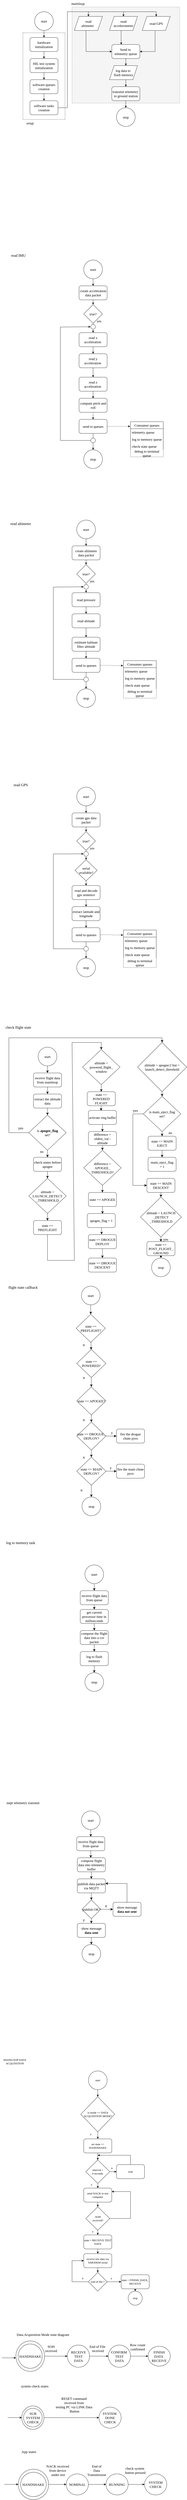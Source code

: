 <mxfile version="20.8.16" type="device"><diagram name="Page-1" id="mBe-X2XpHbBjMXoWEPuQ"><mxGraphModel dx="1687" dy="1005" grid="1" gridSize="10" guides="1" tooltips="1" connect="1" arrows="1" fold="1" page="1" pageScale="1" pageWidth="850" pageHeight="1100" math="0" shadow="0"><root><mxCell id="0"/><mxCell id="1" parent="0"/><mxCell id="3_4ybD7YftB7k-4vnhsT-312" value="" style="edgeStyle=orthogonalEdgeStyle;rounded=0;orthogonalLoop=1;jettySize=auto;html=1;fontFamily=Times New Roman;fontSize=15;" edge="1" parent="1" source="3_4ybD7YftB7k-4vnhsT-305" target="3_4ybD7YftB7k-4vnhsT-308"><mxGeometry relative="1" as="geometry"/></mxCell><mxCell id="3_4ybD7YftB7k-4vnhsT-41" value="" style="rounded=0;whiteSpace=wrap;html=1;fontFamily=Times New Roman;fontSize=15;dashed=1;fillColor=#f5f5f5;fontColor=#333333;strokeColor=#666666;" vertex="1" parent="1"><mxGeometry x="310" y="70" width="460" height="410" as="geometry"/></mxCell><mxCell id="3_4ybD7YftB7k-4vnhsT-40" value="" style="rounded=0;whiteSpace=wrap;html=1;fontFamily=Times New Roman;fontSize=15;dashed=1;" vertex="1" parent="1"><mxGeometry x="100" y="180" width="180" height="370" as="geometry"/></mxCell><mxCell id="3_4ybD7YftB7k-4vnhsT-5" value="" style="edgeStyle=orthogonalEdgeStyle;rounded=0;orthogonalLoop=1;jettySize=auto;html=1;fontFamily=Times New Roman;fontSize=15;" edge="1" parent="1" source="3_4ybD7YftB7k-4vnhsT-1" target="3_4ybD7YftB7k-4vnhsT-2"><mxGeometry relative="1" as="geometry"/></mxCell><mxCell id="3_4ybD7YftB7k-4vnhsT-1" value="&lt;font style=&quot;font-size: 15px;&quot;&gt;start&lt;/font&gt;" style="ellipse;whiteSpace=wrap;html=1;fontSize=15;fontFamily=Times New Roman;" vertex="1" parent="1"><mxGeometry x="150" y="90" width="80" height="80" as="geometry"/></mxCell><mxCell id="3_4ybD7YftB7k-4vnhsT-6" value="" style="edgeStyle=orthogonalEdgeStyle;rounded=0;orthogonalLoop=1;jettySize=auto;html=1;fontFamily=Times New Roman;fontSize=15;" edge="1" parent="1" source="3_4ybD7YftB7k-4vnhsT-2" target="3_4ybD7YftB7k-4vnhsT-4"><mxGeometry relative="1" as="geometry"/></mxCell><mxCell id="3_4ybD7YftB7k-4vnhsT-2" value="hardware initialization" style="rounded=1;whiteSpace=wrap;html=1;fontFamily=Times New Roman;fontSize=15;" vertex="1" parent="1"><mxGeometry x="130" y="200" width="120" height="60" as="geometry"/></mxCell><mxCell id="3_4ybD7YftB7k-4vnhsT-8" value="" style="edgeStyle=orthogonalEdgeStyle;rounded=0;orthogonalLoop=1;jettySize=auto;html=1;fontFamily=Times New Roman;fontSize=15;" edge="1" parent="1" source="3_4ybD7YftB7k-4vnhsT-4" target="3_4ybD7YftB7k-4vnhsT-7"><mxGeometry relative="1" as="geometry"/></mxCell><mxCell id="3_4ybD7YftB7k-4vnhsT-4" value="HIL test system initialization" style="rounded=1;whiteSpace=wrap;html=1;fontFamily=Times New Roman;fontSize=15;" vertex="1" parent="1"><mxGeometry x="130" y="290" width="120" height="60" as="geometry"/></mxCell><mxCell id="3_4ybD7YftB7k-4vnhsT-10" value="" style="edgeStyle=orthogonalEdgeStyle;rounded=0;orthogonalLoop=1;jettySize=auto;html=1;fontFamily=Times New Roman;fontSize=15;" edge="1" parent="1" source="3_4ybD7YftB7k-4vnhsT-7" target="3_4ybD7YftB7k-4vnhsT-9"><mxGeometry relative="1" as="geometry"/></mxCell><mxCell id="3_4ybD7YftB7k-4vnhsT-7" value="software queues creation" style="rounded=1;whiteSpace=wrap;html=1;fontFamily=Times New Roman;fontSize=15;" vertex="1" parent="1"><mxGeometry x="130" y="380" width="120" height="60" as="geometry"/></mxCell><mxCell id="3_4ybD7YftB7k-4vnhsT-13" value="" style="edgeStyle=orthogonalEdgeStyle;rounded=0;orthogonalLoop=1;jettySize=auto;html=1;fontFamily=Times New Roman;fontSize=15;" edge="1" parent="1" source="3_4ybD7YftB7k-4vnhsT-9" target="3_4ybD7YftB7k-4vnhsT-21"><mxGeometry relative="1" as="geometry"><mxPoint x="392" y="108.98" as="targetPoint"/><Array as="points"><mxPoint x="290" y="500"/><mxPoint x="290" y="90"/><mxPoint x="380" y="90"/></Array></mxGeometry></mxCell><mxCell id="3_4ybD7YftB7k-4vnhsT-9" value="software tasks creation" style="rounded=1;whiteSpace=wrap;html=1;fontFamily=Times New Roman;fontSize=15;" vertex="1" parent="1"><mxGeometry x="130" y="470" width="120" height="60" as="geometry"/></mxCell><mxCell id="3_4ybD7YftB7k-4vnhsT-17" value="" style="endArrow=none;html=1;rounded=0;fontFamily=Times New Roman;fontSize=15;" edge="1" parent="1"><mxGeometry width="50" height="50" relative="1" as="geometry"><mxPoint x="380" y="90" as="sourcePoint"/><mxPoint x="670" y="90" as="targetPoint"/></mxGeometry></mxCell><mxCell id="3_4ybD7YftB7k-4vnhsT-19" value="" style="endArrow=classic;html=1;rounded=0;fontFamily=Times New Roman;fontSize=15;entryX=0.667;entryY=0;entryDx=0;entryDy=0;entryPerimeter=0;" edge="1" parent="1"><mxGeometry width="50" height="50" relative="1" as="geometry"><mxPoint x="669.83" y="90" as="sourcePoint"/><mxPoint x="669.87" y="110" as="targetPoint"/></mxGeometry></mxCell><mxCell id="3_4ybD7YftB7k-4vnhsT-20" value="" style="endArrow=classic;html=1;rounded=0;fontFamily=Times New Roman;fontSize=15;entryX=0.667;entryY=0;entryDx=0;entryDy=0;entryPerimeter=0;" edge="1" parent="1"><mxGeometry width="50" height="50" relative="1" as="geometry"><mxPoint x="529.83" y="90" as="sourcePoint"/><mxPoint x="529.87" y="110" as="targetPoint"/></mxGeometry></mxCell><mxCell id="3_4ybD7YftB7k-4vnhsT-21" value="read &lt;br&gt;altimeter&lt;span style=&quot;white-space: pre;&quot;&gt;&#9;&lt;/span&gt;" style="shape=parallelogram;perimeter=parallelogramPerimeter;whiteSpace=wrap;html=1;fixedSize=1;fontFamily=Times New Roman;fontSize=15;" vertex="1" parent="1"><mxGeometry x="320" y="110" width="120" height="60" as="geometry"/></mxCell><mxCell id="3_4ybD7YftB7k-4vnhsT-22" value="read &lt;br&gt;accelerometer" style="shape=parallelogram;perimeter=parallelogramPerimeter;whiteSpace=wrap;html=1;fixedSize=1;fontFamily=Times New Roman;fontSize=15;" vertex="1" parent="1"><mxGeometry x="470" y="110" width="120" height="60" as="geometry"/></mxCell><mxCell id="3_4ybD7YftB7k-4vnhsT-23" value="read GPS" style="shape=parallelogram;perimeter=parallelogramPerimeter;whiteSpace=wrap;html=1;fixedSize=1;fontFamily=Times New Roman;fontSize=15;" vertex="1" parent="1"><mxGeometry x="610" y="110" width="120" height="60" as="geometry"/></mxCell><mxCell id="3_4ybD7YftB7k-4vnhsT-24" value="log data to&amp;nbsp;&lt;br&gt;flash memory" style="shape=parallelogram;perimeter=parallelogramPerimeter;whiteSpace=wrap;html=1;fixedSize=1;fontFamily=Times New Roman;fontSize=15;" vertex="1" parent="1"><mxGeometry x="470" y="320" width="120" height="60" as="geometry"/></mxCell><mxCell id="3_4ybD7YftB7k-4vnhsT-34" style="edgeStyle=orthogonalEdgeStyle;rounded=0;orthogonalLoop=1;jettySize=auto;html=1;entryX=0.583;entryY=0;entryDx=0;entryDy=0;entryPerimeter=0;fontFamily=Times New Roman;fontSize=15;" edge="1" parent="1" source="3_4ybD7YftB7k-4vnhsT-25" target="3_4ybD7YftB7k-4vnhsT-24"><mxGeometry relative="1" as="geometry"/></mxCell><mxCell id="3_4ybD7YftB7k-4vnhsT-25" value="Send to&amp;nbsp;&lt;br&gt;telemetry queue" style="rounded=1;whiteSpace=wrap;html=1;fontFamily=Times New Roman;fontSize=15;" vertex="1" parent="1"><mxGeometry x="480" y="230" width="120" height="60" as="geometry"/></mxCell><mxCell id="3_4ybD7YftB7k-4vnhsT-27" value="" style="endArrow=classic;html=1;rounded=0;fontFamily=Times New Roman;fontSize=15;exitX=0.413;exitY=1.003;exitDx=0;exitDy=0;exitPerimeter=0;entryX=0;entryY=0.5;entryDx=0;entryDy=0;" edge="1" parent="1" source="3_4ybD7YftB7k-4vnhsT-21" target="3_4ybD7YftB7k-4vnhsT-25"><mxGeometry width="50" height="50" relative="1" as="geometry"><mxPoint x="540" y="340" as="sourcePoint"/><mxPoint x="590" y="290" as="targetPoint"/><Array as="points"><mxPoint x="370" y="260"/></Array></mxGeometry></mxCell><mxCell id="3_4ybD7YftB7k-4vnhsT-31" value="transmit telemetry&amp;nbsp;&lt;br&gt;to ground station" style="rounded=1;whiteSpace=wrap;html=1;fontFamily=Times New Roman;fontSize=15;" vertex="1" parent="1"><mxGeometry x="480" y="410" width="120" height="60" as="geometry"/></mxCell><mxCell id="3_4ybD7YftB7k-4vnhsT-32" value="" style="endArrow=classic;html=1;rounded=0;fontFamily=Times New Roman;fontSize=15;exitX=0.459;exitY=1.023;exitDx=0;exitDy=0;exitPerimeter=0;entryX=1;entryY=0.5;entryDx=0;entryDy=0;" edge="1" parent="1" source="3_4ybD7YftB7k-4vnhsT-23" target="3_4ybD7YftB7k-4vnhsT-25"><mxGeometry width="50" height="50" relative="1" as="geometry"><mxPoint x="560" y="330" as="sourcePoint"/><mxPoint x="610" y="280" as="targetPoint"/><Array as="points"><mxPoint x="665" y="260"/></Array></mxGeometry></mxCell><mxCell id="3_4ybD7YftB7k-4vnhsT-33" value="" style="endArrow=classic;html=1;rounded=0;fontFamily=Times New Roman;fontSize=15;exitX=0.415;exitY=1.007;exitDx=0;exitDy=0;exitPerimeter=0;entryX=0.335;entryY=0.001;entryDx=0;entryDy=0;entryPerimeter=0;" edge="1" parent="1" source="3_4ybD7YftB7k-4vnhsT-22" target="3_4ybD7YftB7k-4vnhsT-25"><mxGeometry width="50" height="50" relative="1" as="geometry"><mxPoint x="560" y="330" as="sourcePoint"/><mxPoint x="610" y="280" as="targetPoint"/></mxGeometry></mxCell><mxCell id="3_4ybD7YftB7k-4vnhsT-36" style="edgeStyle=orthogonalEdgeStyle;rounded=0;orthogonalLoop=1;jettySize=auto;html=1;entryX=0.583;entryY=0;entryDx=0;entryDy=0;entryPerimeter=0;fontFamily=Times New Roman;fontSize=15;" edge="1" parent="1"><mxGeometry relative="1" as="geometry"><mxPoint x="539.96" y="380" as="sourcePoint"/><mxPoint x="539.92" y="410" as="targetPoint"/></mxGeometry></mxCell><mxCell id="3_4ybD7YftB7k-4vnhsT-37" value="&lt;font style=&quot;font-size: 15px;&quot;&gt;stop&lt;/font&gt;" style="ellipse;whiteSpace=wrap;html=1;fontSize=15;fontFamily=Times New Roman;" vertex="1" parent="1"><mxGeometry x="500" y="500" width="80" height="80" as="geometry"/></mxCell><mxCell id="3_4ybD7YftB7k-4vnhsT-39" style="edgeStyle=orthogonalEdgeStyle;rounded=0;orthogonalLoop=1;jettySize=auto;html=1;entryX=0.583;entryY=0;entryDx=0;entryDy=0;entryPerimeter=0;fontFamily=Times New Roman;fontSize=15;" edge="1" parent="1"><mxGeometry relative="1" as="geometry"><mxPoint x="539.84" y="470" as="sourcePoint"/><mxPoint x="539.8" y="500" as="targetPoint"/></mxGeometry></mxCell><mxCell id="3_4ybD7YftB7k-4vnhsT-42" value="&lt;i&gt;mainloop&lt;/i&gt;" style="text;html=1;align=center;verticalAlign=middle;resizable=0;points=[];autosize=1;strokeColor=none;fillColor=none;fontSize=15;fontFamily=Times New Roman;" vertex="1" parent="1"><mxGeometry x="295" y="40" width="80" height="30" as="geometry"/></mxCell><mxCell id="3_4ybD7YftB7k-4vnhsT-43" value="&lt;i&gt;setup&lt;/i&gt;" style="text;html=1;align=center;verticalAlign=middle;resizable=0;points=[];autosize=1;strokeColor=none;fillColor=none;fontSize=15;fontFamily=Times New Roman;" vertex="1" parent="1"><mxGeometry x="100" y="550" width="60" height="30" as="geometry"/></mxCell><mxCell id="3_4ybD7YftB7k-4vnhsT-56" value="" style="edgeStyle=orthogonalEdgeStyle;rounded=0;orthogonalLoop=1;jettySize=auto;html=1;fontFamily=Times New Roman;fontSize=15;" edge="1" parent="1" source="3_4ybD7YftB7k-4vnhsT-44" target="3_4ybD7YftB7k-4vnhsT-54"><mxGeometry relative="1" as="geometry"/></mxCell><mxCell id="3_4ybD7YftB7k-4vnhsT-44" value="read x &lt;br&gt;acceleration&amp;nbsp;" style="rounded=1;whiteSpace=wrap;html=1;fontFamily=Times New Roman;fontSize=15;" vertex="1" parent="1"><mxGeometry x="340" y="1460" width="120" height="60" as="geometry"/></mxCell><mxCell id="3_4ybD7YftB7k-4vnhsT-52" value="" style="edgeStyle=orthogonalEdgeStyle;rounded=0;orthogonalLoop=1;jettySize=auto;html=1;fontFamily=Times New Roman;fontSize=15;" edge="1" parent="1" source="3_4ybD7YftB7k-4vnhsT-45" target="3_4ybD7YftB7k-4vnhsT-51"><mxGeometry relative="1" as="geometry"/></mxCell><mxCell id="3_4ybD7YftB7k-4vnhsT-45" value="start" style="ellipse;whiteSpace=wrap;html=1;fontFamily=Times New Roman;fontSize=15;" vertex="1" parent="1"><mxGeometry x="360" y="1150" width="80" height="80" as="geometry"/></mxCell><mxCell id="3_4ybD7YftB7k-4vnhsT-77" value="" style="edgeStyle=orthogonalEdgeStyle;rounded=0;orthogonalLoop=1;jettySize=auto;html=1;fontFamily=Times New Roman;fontSize=15;" edge="1" parent="1" source="3_4ybD7YftB7k-4vnhsT-46" target="3_4ybD7YftB7k-4vnhsT-44"><mxGeometry relative="1" as="geometry"/></mxCell><mxCell id="3_4ybD7YftB7k-4vnhsT-46" value="true?" style="rhombus;whiteSpace=wrap;html=1;fontFamily=Times New Roman;fontSize=15;" vertex="1" parent="1"><mxGeometry x="360" y="1340" width="80" height="80" as="geometry"/></mxCell><mxCell id="3_4ybD7YftB7k-4vnhsT-53" value="" style="edgeStyle=orthogonalEdgeStyle;rounded=0;orthogonalLoop=1;jettySize=auto;html=1;fontFamily=Times New Roman;fontSize=15;" edge="1" parent="1" source="3_4ybD7YftB7k-4vnhsT-51" target="3_4ybD7YftB7k-4vnhsT-46"><mxGeometry relative="1" as="geometry"/></mxCell><mxCell id="3_4ybD7YftB7k-4vnhsT-51" value="create acceleration data packet" style="rounded=1;whiteSpace=wrap;html=1;fontFamily=Times New Roman;fontSize=15;" vertex="1" parent="1"><mxGeometry x="340" y="1260" width="120" height="60" as="geometry"/></mxCell><mxCell id="3_4ybD7YftB7k-4vnhsT-57" value="" style="edgeStyle=orthogonalEdgeStyle;rounded=0;orthogonalLoop=1;jettySize=auto;html=1;fontFamily=Times New Roman;fontSize=15;" edge="1" parent="1" source="3_4ybD7YftB7k-4vnhsT-54" target="3_4ybD7YftB7k-4vnhsT-55"><mxGeometry relative="1" as="geometry"/></mxCell><mxCell id="3_4ybD7YftB7k-4vnhsT-54" value="read y&lt;br&gt;acceleration&amp;nbsp;" style="rounded=1;whiteSpace=wrap;html=1;fontFamily=Times New Roman;fontSize=15;" vertex="1" parent="1"><mxGeometry x="340" y="1550" width="120" height="60" as="geometry"/></mxCell><mxCell id="3_4ybD7YftB7k-4vnhsT-59" value="" style="edgeStyle=orthogonalEdgeStyle;rounded=0;orthogonalLoop=1;jettySize=auto;html=1;fontFamily=Times New Roman;fontSize=15;" edge="1" parent="1" source="3_4ybD7YftB7k-4vnhsT-55" target="3_4ybD7YftB7k-4vnhsT-58"><mxGeometry relative="1" as="geometry"/></mxCell><mxCell id="3_4ybD7YftB7k-4vnhsT-55" value="read z&lt;br&gt;acceleration&amp;nbsp;" style="rounded=1;whiteSpace=wrap;html=1;fontFamily=Times New Roman;fontSize=15;" vertex="1" parent="1"><mxGeometry x="340" y="1650" width="120" height="60" as="geometry"/></mxCell><mxCell id="3_4ybD7YftB7k-4vnhsT-68" value="" style="edgeStyle=orthogonalEdgeStyle;rounded=0;orthogonalLoop=1;jettySize=auto;html=1;dashed=1;fontFamily=Times New Roman;fontSize=15;" edge="1" parent="1" source="3_4ybD7YftB7k-4vnhsT-58" target="3_4ybD7YftB7k-4vnhsT-60"><mxGeometry relative="1" as="geometry"/></mxCell><mxCell id="3_4ybD7YftB7k-4vnhsT-58" value="compute pitch and roll" style="rounded=1;whiteSpace=wrap;html=1;fontFamily=Times New Roman;fontSize=15;" vertex="1" parent="1"><mxGeometry x="340" y="1740" width="120" height="60" as="geometry"/></mxCell><mxCell id="3_4ybD7YftB7k-4vnhsT-67" style="edgeStyle=orthogonalEdgeStyle;rounded=0;orthogonalLoop=1;jettySize=auto;html=1;entryX=-0.012;entryY=0.133;entryDx=0;entryDy=0;entryPerimeter=0;fontFamily=Times New Roman;fontSize=15;dashed=1;" edge="1" parent="1" source="3_4ybD7YftB7k-4vnhsT-60" target="3_4ybD7YftB7k-4vnhsT-61"><mxGeometry relative="1" as="geometry"/></mxCell><mxCell id="3_4ybD7YftB7k-4vnhsT-74" value="" style="edgeStyle=orthogonalEdgeStyle;rounded=0;orthogonalLoop=1;jettySize=auto;html=1;fontFamily=Times New Roman;fontSize=15;" edge="1" parent="1" source="3_4ybD7YftB7k-4vnhsT-60" target="3_4ybD7YftB7k-4vnhsT-69"><mxGeometry relative="1" as="geometry"/></mxCell><mxCell id="3_4ybD7YftB7k-4vnhsT-60" value="send to queues" style="rounded=1;whiteSpace=wrap;html=1;fontFamily=Times New Roman;fontSize=15;" vertex="1" parent="1"><mxGeometry x="340" y="1830" width="120" height="60" as="geometry"/></mxCell><mxCell id="3_4ybD7YftB7k-4vnhsT-61" value="Consumer queues" style="swimlane;fontStyle=0;childLayout=stackLayout;horizontal=1;startSize=30;horizontalStack=0;resizeParent=1;resizeParentMax=0;resizeLast=0;collapsible=1;marginBottom=0;whiteSpace=wrap;html=1;fontFamily=Times New Roman;fontSize=15;" vertex="1" parent="1"><mxGeometry x="560" y="1840" width="140" height="150" as="geometry"/></mxCell><mxCell id="3_4ybD7YftB7k-4vnhsT-62" value="telemetry queue" style="text;strokeColor=none;fillColor=none;align=left;verticalAlign=middle;spacingLeft=4;spacingRight=4;overflow=hidden;points=[[0,0.5],[1,0.5]];portConstraint=eastwest;rotatable=0;whiteSpace=wrap;html=1;fontSize=15;fontFamily=Times New Roman;" vertex="1" parent="3_4ybD7YftB7k-4vnhsT-61"><mxGeometry y="30" width="140" height="30" as="geometry"/></mxCell><mxCell id="3_4ybD7YftB7k-4vnhsT-63" value="log to memory queue" style="text;strokeColor=none;fillColor=none;align=left;verticalAlign=middle;spacingLeft=4;spacingRight=4;overflow=hidden;points=[[0,0.5],[1,0.5]];portConstraint=eastwest;rotatable=0;whiteSpace=wrap;html=1;fontSize=15;fontFamily=Times New Roman;" vertex="1" parent="3_4ybD7YftB7k-4vnhsT-61"><mxGeometry y="60" width="140" height="30" as="geometry"/></mxCell><mxCell id="3_4ybD7YftB7k-4vnhsT-64" value="check state queue" style="text;strokeColor=none;fillColor=none;align=left;verticalAlign=middle;spacingLeft=4;spacingRight=4;overflow=hidden;points=[[0,0.5],[1,0.5]];portConstraint=eastwest;rotatable=0;whiteSpace=wrap;html=1;fontSize=15;fontFamily=Times New Roman;" vertex="1" parent="3_4ybD7YftB7k-4vnhsT-61"><mxGeometry y="90" width="140" height="30" as="geometry"/></mxCell><mxCell id="3_4ybD7YftB7k-4vnhsT-66" value="debug to terminal queue" style="rounded=0;whiteSpace=wrap;html=1;fontFamily=Times New Roman;fontSize=15;strokeColor=none;" vertex="1" parent="3_4ybD7YftB7k-4vnhsT-61"><mxGeometry y="120" width="140" height="30" as="geometry"/></mxCell><mxCell id="3_4ybD7YftB7k-4vnhsT-69" value="stop" style="ellipse;whiteSpace=wrap;html=1;aspect=fixed;fontFamily=Times New Roman;fontSize=15;" vertex="1" parent="1"><mxGeometry x="360" y="1960" width="80" height="80" as="geometry"/></mxCell><mxCell id="3_4ybD7YftB7k-4vnhsT-70" value="yes" style="text;html=1;align=center;verticalAlign=middle;resizable=0;points=[];autosize=1;strokeColor=none;fillColor=none;fontSize=15;fontFamily=Times New Roman;" vertex="1" parent="1"><mxGeometry x="405" y="1395" width="40" height="30" as="geometry"/></mxCell><mxCell id="3_4ybD7YftB7k-4vnhsT-72" value="" style="endArrow=classic;html=1;rounded=0;fontFamily=Times New Roman;fontSize=15;exitX=0;exitY=0.5;exitDx=0;exitDy=0;entryX=-0.051;entryY=0.489;entryDx=0;entryDy=0;entryPerimeter=0;" edge="1" parent="1" source="3_4ybD7YftB7k-4vnhsT-73" target="3_4ybD7YftB7k-4vnhsT-75"><mxGeometry width="50" height="50" relative="1" as="geometry"><mxPoint x="260" y="1920" as="sourcePoint"/><mxPoint x="390" y="1430" as="targetPoint"/><Array as="points"><mxPoint x="260" y="1920"/><mxPoint x="260" y="1436"/></Array></mxGeometry></mxCell><mxCell id="3_4ybD7YftB7k-4vnhsT-73" value="" style="ellipse;whiteSpace=wrap;html=1;aspect=fixed;fontFamily=Times New Roman;fontSize=15;" vertex="1" parent="1"><mxGeometry x="390" y="1910" width="20" height="20" as="geometry"/></mxCell><mxCell id="3_4ybD7YftB7k-4vnhsT-75" value="" style="ellipse;whiteSpace=wrap;html=1;aspect=fixed;fontFamily=Times New Roman;fontSize=15;" vertex="1" parent="1"><mxGeometry x="390" y="1425" width="20" height="20" as="geometry"/></mxCell><mxCell id="3_4ybD7YftB7k-4vnhsT-78" value="" style="edgeStyle=orthogonalEdgeStyle;rounded=0;orthogonalLoop=1;jettySize=auto;html=1;fontFamily=Times New Roman;fontSize=15;" edge="1" parent="1" source="3_4ybD7YftB7k-4vnhsT-79" target="3_4ybD7YftB7k-4vnhsT-87"><mxGeometry relative="1" as="geometry"/></mxCell><mxCell id="3_4ybD7YftB7k-4vnhsT-79" value="read pressure" style="rounded=1;whiteSpace=wrap;html=1;fontFamily=Times New Roman;fontSize=15;" vertex="1" parent="1"><mxGeometry x="310" y="2570" width="120" height="60" as="geometry"/></mxCell><mxCell id="3_4ybD7YftB7k-4vnhsT-80" value="" style="edgeStyle=orthogonalEdgeStyle;rounded=0;orthogonalLoop=1;jettySize=auto;html=1;fontFamily=Times New Roman;fontSize=15;" edge="1" parent="1" source="3_4ybD7YftB7k-4vnhsT-81" target="3_4ybD7YftB7k-4vnhsT-85"><mxGeometry relative="1" as="geometry"/></mxCell><mxCell id="3_4ybD7YftB7k-4vnhsT-81" value="start" style="ellipse;whiteSpace=wrap;html=1;fontFamily=Times New Roman;fontSize=15;" vertex="1" parent="1"><mxGeometry x="330" y="2260" width="80" height="80" as="geometry"/></mxCell><mxCell id="3_4ybD7YftB7k-4vnhsT-82" value="" style="edgeStyle=orthogonalEdgeStyle;rounded=0;orthogonalLoop=1;jettySize=auto;html=1;fontFamily=Times New Roman;fontSize=15;" edge="1" parent="1" source="3_4ybD7YftB7k-4vnhsT-83" target="3_4ybD7YftB7k-4vnhsT-79"><mxGeometry relative="1" as="geometry"/></mxCell><mxCell id="3_4ybD7YftB7k-4vnhsT-83" value="true?" style="rhombus;whiteSpace=wrap;html=1;fontFamily=Times New Roman;fontSize=15;" vertex="1" parent="1"><mxGeometry x="330" y="2450" width="80" height="80" as="geometry"/></mxCell><mxCell id="3_4ybD7YftB7k-4vnhsT-84" value="" style="edgeStyle=orthogonalEdgeStyle;rounded=0;orthogonalLoop=1;jettySize=auto;html=1;fontFamily=Times New Roman;fontSize=15;" edge="1" parent="1" source="3_4ybD7YftB7k-4vnhsT-85" target="3_4ybD7YftB7k-4vnhsT-83"><mxGeometry relative="1" as="geometry"/></mxCell><mxCell id="3_4ybD7YftB7k-4vnhsT-85" value="create altimeter data packet" style="rounded=1;whiteSpace=wrap;html=1;fontFamily=Times New Roman;fontSize=15;" vertex="1" parent="1"><mxGeometry x="310" y="2370" width="120" height="60" as="geometry"/></mxCell><mxCell id="3_4ybD7YftB7k-4vnhsT-86" value="" style="edgeStyle=orthogonalEdgeStyle;rounded=0;orthogonalLoop=1;jettySize=auto;html=1;fontFamily=Times New Roman;fontSize=15;" edge="1" parent="1" source="3_4ybD7YftB7k-4vnhsT-87" target="3_4ybD7YftB7k-4vnhsT-89"><mxGeometry relative="1" as="geometry"/></mxCell><mxCell id="3_4ybD7YftB7k-4vnhsT-87" value="read altitude" style="rounded=1;whiteSpace=wrap;html=1;fontFamily=Times New Roman;fontSize=15;" vertex="1" parent="1"><mxGeometry x="310" y="2660" width="120" height="60" as="geometry"/></mxCell><mxCell id="3_4ybD7YftB7k-4vnhsT-88" value="" style="edgeStyle=orthogonalEdgeStyle;rounded=0;orthogonalLoop=1;jettySize=auto;html=1;fontFamily=Times New Roman;fontSize=15;" edge="1" parent="1" source="3_4ybD7YftB7k-4vnhsT-89"><mxGeometry relative="1" as="geometry"><mxPoint x="369.966" y="2850" as="targetPoint"/></mxGeometry></mxCell><mxCell id="3_4ybD7YftB7k-4vnhsT-89" value="estimate kalman&lt;br&gt;filter altitude" style="rounded=1;whiteSpace=wrap;html=1;fontFamily=Times New Roman;fontSize=15;" vertex="1" parent="1"><mxGeometry x="310" y="2760" width="120" height="60" as="geometry"/></mxCell><mxCell id="3_4ybD7YftB7k-4vnhsT-92" style="edgeStyle=orthogonalEdgeStyle;rounded=0;orthogonalLoop=1;jettySize=auto;html=1;entryX=-0.012;entryY=0.133;entryDx=0;entryDy=0;entryPerimeter=0;fontFamily=Times New Roman;fontSize=15;dashed=1;" edge="1" parent="1" source="3_4ybD7YftB7k-4vnhsT-94" target="3_4ybD7YftB7k-4vnhsT-95"><mxGeometry relative="1" as="geometry"/></mxCell><mxCell id="3_4ybD7YftB7k-4vnhsT-93" value="" style="edgeStyle=orthogonalEdgeStyle;rounded=0;orthogonalLoop=1;jettySize=auto;html=1;fontFamily=Times New Roman;fontSize=15;" edge="1" parent="1" source="3_4ybD7YftB7k-4vnhsT-94" target="3_4ybD7YftB7k-4vnhsT-100"><mxGeometry relative="1" as="geometry"/></mxCell><mxCell id="3_4ybD7YftB7k-4vnhsT-94" value="send to queues" style="rounded=1;whiteSpace=wrap;html=1;fontFamily=Times New Roman;fontSize=15;" vertex="1" parent="1"><mxGeometry x="310" y="2850" width="120" height="60" as="geometry"/></mxCell><mxCell id="3_4ybD7YftB7k-4vnhsT-95" value="Consumer queues" style="swimlane;fontStyle=0;childLayout=stackLayout;horizontal=1;startSize=30;horizontalStack=0;resizeParent=1;resizeParentMax=0;resizeLast=0;collapsible=1;marginBottom=0;whiteSpace=wrap;html=1;fontFamily=Times New Roman;fontSize=15;" vertex="1" parent="1"><mxGeometry x="530" y="2860" width="140" height="160" as="geometry"/></mxCell><mxCell id="3_4ybD7YftB7k-4vnhsT-96" value="telemetry queue" style="text;strokeColor=none;fillColor=none;align=left;verticalAlign=middle;spacingLeft=4;spacingRight=4;overflow=hidden;points=[[0,0.5],[1,0.5]];portConstraint=eastwest;rotatable=0;whiteSpace=wrap;html=1;fontSize=15;fontFamily=Times New Roman;" vertex="1" parent="3_4ybD7YftB7k-4vnhsT-95"><mxGeometry y="30" width="140" height="30" as="geometry"/></mxCell><mxCell id="3_4ybD7YftB7k-4vnhsT-97" value="log to memory queue" style="text;strokeColor=none;fillColor=none;align=left;verticalAlign=middle;spacingLeft=4;spacingRight=4;overflow=hidden;points=[[0,0.5],[1,0.5]];portConstraint=eastwest;rotatable=0;whiteSpace=wrap;html=1;fontSize=15;fontFamily=Times New Roman;" vertex="1" parent="3_4ybD7YftB7k-4vnhsT-95"><mxGeometry y="60" width="140" height="30" as="geometry"/></mxCell><mxCell id="3_4ybD7YftB7k-4vnhsT-98" value="check state queue" style="text;strokeColor=none;fillColor=none;align=left;verticalAlign=middle;spacingLeft=4;spacingRight=4;overflow=hidden;points=[[0,0.5],[1,0.5]];portConstraint=eastwest;rotatable=0;whiteSpace=wrap;html=1;fontSize=15;fontFamily=Times New Roman;" vertex="1" parent="3_4ybD7YftB7k-4vnhsT-95"><mxGeometry y="90" width="140" height="30" as="geometry"/></mxCell><mxCell id="3_4ybD7YftB7k-4vnhsT-99" value="debug to terminal queue" style="rounded=0;whiteSpace=wrap;html=1;fontFamily=Times New Roman;fontSize=15;strokeColor=none;" vertex="1" parent="3_4ybD7YftB7k-4vnhsT-95"><mxGeometry y="120" width="140" height="40" as="geometry"/></mxCell><mxCell id="3_4ybD7YftB7k-4vnhsT-100" value="stop" style="ellipse;whiteSpace=wrap;html=1;aspect=fixed;fontFamily=Times New Roman;fontSize=15;" vertex="1" parent="1"><mxGeometry x="330" y="2980" width="80" height="80" as="geometry"/></mxCell><mxCell id="3_4ybD7YftB7k-4vnhsT-101" value="yes" style="text;html=1;align=center;verticalAlign=middle;resizable=0;points=[];autosize=1;strokeColor=none;fillColor=none;fontSize=15;fontFamily=Times New Roman;" vertex="1" parent="1"><mxGeometry x="375" y="2505" width="40" height="30" as="geometry"/></mxCell><mxCell id="3_4ybD7YftB7k-4vnhsT-102" value="" style="endArrow=classic;html=1;rounded=0;fontFamily=Times New Roman;fontSize=15;exitX=0;exitY=0.5;exitDx=0;exitDy=0;entryX=-0.051;entryY=0.489;entryDx=0;entryDy=0;entryPerimeter=0;" edge="1" parent="1" source="3_4ybD7YftB7k-4vnhsT-103" target="3_4ybD7YftB7k-4vnhsT-104"><mxGeometry width="50" height="50" relative="1" as="geometry"><mxPoint x="230" y="3030" as="sourcePoint"/><mxPoint x="360" y="2540" as="targetPoint"/><Array as="points"><mxPoint x="230" y="2940"/><mxPoint x="230" y="2546"/></Array></mxGeometry></mxCell><mxCell id="3_4ybD7YftB7k-4vnhsT-103" value="" style="ellipse;whiteSpace=wrap;html=1;aspect=fixed;fontFamily=Times New Roman;fontSize=15;" vertex="1" parent="1"><mxGeometry x="360" y="2930" width="20" height="20" as="geometry"/></mxCell><mxCell id="3_4ybD7YftB7k-4vnhsT-104" value="" style="ellipse;whiteSpace=wrap;html=1;aspect=fixed;fontFamily=Times New Roman;fontSize=15;" vertex="1" parent="1"><mxGeometry x="360" y="2535" width="20" height="20" as="geometry"/></mxCell><mxCell id="3_4ybD7YftB7k-4vnhsT-107" value="" style="edgeStyle=orthogonalEdgeStyle;rounded=0;orthogonalLoop=1;jettySize=auto;html=1;fontFamily=Times New Roman;fontSize=15;" edge="1" parent="1" source="3_4ybD7YftB7k-4vnhsT-108" target="3_4ybD7YftB7k-4vnhsT-112"><mxGeometry relative="1" as="geometry"/></mxCell><mxCell id="3_4ybD7YftB7k-4vnhsT-108" value="start" style="ellipse;whiteSpace=wrap;html=1;fontFamily=Times New Roman;fontSize=15;" vertex="1" parent="1"><mxGeometry x="330" y="3400" width="80" height="80" as="geometry"/></mxCell><mxCell id="3_4ybD7YftB7k-4vnhsT-109" value="" style="edgeStyle=orthogonalEdgeStyle;rounded=0;orthogonalLoop=1;jettySize=auto;html=1;fontFamily=Times New Roman;fontSize=15;" edge="1" parent="1" source="3_4ybD7YftB7k-4vnhsT-110"><mxGeometry relative="1" as="geometry"><mxPoint x="370" y="3710" as="targetPoint"/></mxGeometry></mxCell><mxCell id="3_4ybD7YftB7k-4vnhsT-110" value="true?" style="rhombus;whiteSpace=wrap;html=1;fontFamily=Times New Roman;fontSize=15;" vertex="1" parent="1"><mxGeometry x="330" y="3590" width="80" height="80" as="geometry"/></mxCell><mxCell id="3_4ybD7YftB7k-4vnhsT-111" value="" style="edgeStyle=orthogonalEdgeStyle;rounded=0;orthogonalLoop=1;jettySize=auto;html=1;fontFamily=Times New Roman;fontSize=15;" edge="1" parent="1" source="3_4ybD7YftB7k-4vnhsT-112" target="3_4ybD7YftB7k-4vnhsT-110"><mxGeometry relative="1" as="geometry"/></mxCell><mxCell id="3_4ybD7YftB7k-4vnhsT-112" value="create gps data packet" style="rounded=1;whiteSpace=wrap;html=1;fontFamily=Times New Roman;fontSize=15;" vertex="1" parent="1"><mxGeometry x="310" y="3510" width="120" height="60" as="geometry"/></mxCell><mxCell id="3_4ybD7YftB7k-4vnhsT-117" style="edgeStyle=orthogonalEdgeStyle;rounded=0;orthogonalLoop=1;jettySize=auto;html=1;entryX=-0.012;entryY=0.133;entryDx=0;entryDy=0;entryPerimeter=0;fontFamily=Times New Roman;fontSize=15;dashed=1;" edge="1" parent="1" source="3_4ybD7YftB7k-4vnhsT-119" target="3_4ybD7YftB7k-4vnhsT-120"><mxGeometry relative="1" as="geometry"/></mxCell><mxCell id="3_4ybD7YftB7k-4vnhsT-118" value="" style="edgeStyle=orthogonalEdgeStyle;rounded=0;orthogonalLoop=1;jettySize=auto;html=1;fontFamily=Times New Roman;fontSize=15;" edge="1" parent="1" source="3_4ybD7YftB7k-4vnhsT-119" target="3_4ybD7YftB7k-4vnhsT-125"><mxGeometry relative="1" as="geometry"/></mxCell><mxCell id="3_4ybD7YftB7k-4vnhsT-119" value="send to queues" style="rounded=1;whiteSpace=wrap;html=1;fontFamily=Times New Roman;fontSize=15;" vertex="1" parent="1"><mxGeometry x="310" y="4000" width="120" height="60" as="geometry"/></mxCell><mxCell id="3_4ybD7YftB7k-4vnhsT-120" value="Consumer queues" style="swimlane;fontStyle=0;childLayout=stackLayout;horizontal=1;startSize=30;horizontalStack=0;resizeParent=1;resizeParentMax=0;resizeLast=0;collapsible=1;marginBottom=0;whiteSpace=wrap;html=1;fontFamily=Times New Roman;fontSize=15;" vertex="1" parent="1"><mxGeometry x="530" y="4010" width="140" height="160" as="geometry"/></mxCell><mxCell id="3_4ybD7YftB7k-4vnhsT-121" value="telemetry queue" style="text;strokeColor=none;fillColor=none;align=left;verticalAlign=middle;spacingLeft=4;spacingRight=4;overflow=hidden;points=[[0,0.5],[1,0.5]];portConstraint=eastwest;rotatable=0;whiteSpace=wrap;html=1;fontSize=15;fontFamily=Times New Roman;" vertex="1" parent="3_4ybD7YftB7k-4vnhsT-120"><mxGeometry y="30" width="140" height="30" as="geometry"/></mxCell><mxCell id="3_4ybD7YftB7k-4vnhsT-122" value="log to memory queue" style="text;strokeColor=none;fillColor=none;align=left;verticalAlign=middle;spacingLeft=4;spacingRight=4;overflow=hidden;points=[[0,0.5],[1,0.5]];portConstraint=eastwest;rotatable=0;whiteSpace=wrap;html=1;fontSize=15;fontFamily=Times New Roman;" vertex="1" parent="3_4ybD7YftB7k-4vnhsT-120"><mxGeometry y="60" width="140" height="30" as="geometry"/></mxCell><mxCell id="3_4ybD7YftB7k-4vnhsT-123" value="check state queue" style="text;strokeColor=none;fillColor=none;align=left;verticalAlign=middle;spacingLeft=4;spacingRight=4;overflow=hidden;points=[[0,0.5],[1,0.5]];portConstraint=eastwest;rotatable=0;whiteSpace=wrap;html=1;fontSize=15;fontFamily=Times New Roman;" vertex="1" parent="3_4ybD7YftB7k-4vnhsT-120"><mxGeometry y="90" width="140" height="30" as="geometry"/></mxCell><mxCell id="3_4ybD7YftB7k-4vnhsT-124" value="debug to terminal queue" style="rounded=0;whiteSpace=wrap;html=1;fontFamily=Times New Roman;fontSize=15;strokeColor=none;" vertex="1" parent="3_4ybD7YftB7k-4vnhsT-120"><mxGeometry y="120" width="140" height="40" as="geometry"/></mxCell><mxCell id="3_4ybD7YftB7k-4vnhsT-125" value="stop" style="ellipse;whiteSpace=wrap;html=1;aspect=fixed;fontFamily=Times New Roman;fontSize=15;" vertex="1" parent="1"><mxGeometry x="330" y="4130" width="80" height="80" as="geometry"/></mxCell><mxCell id="3_4ybD7YftB7k-4vnhsT-126" value="yes" style="text;html=1;align=center;verticalAlign=middle;resizable=0;points=[];autosize=1;strokeColor=none;fillColor=none;fontSize=15;fontFamily=Times New Roman;" vertex="1" parent="1"><mxGeometry x="375" y="3645" width="40" height="30" as="geometry"/></mxCell><mxCell id="3_4ybD7YftB7k-4vnhsT-127" value="" style="endArrow=classic;html=1;rounded=0;fontFamily=Times New Roman;fontSize=15;exitX=0;exitY=0.5;exitDx=0;exitDy=0;entryX=-0.051;entryY=0.489;entryDx=0;entryDy=0;entryPerimeter=0;" edge="1" parent="1" source="3_4ybD7YftB7k-4vnhsT-128" target="3_4ybD7YftB7k-4vnhsT-129"><mxGeometry width="50" height="50" relative="1" as="geometry"><mxPoint x="230" y="4170" as="sourcePoint"/><mxPoint x="360" y="3680" as="targetPoint"/><Array as="points"><mxPoint x="230" y="4090"/><mxPoint x="230" y="3685"/></Array></mxGeometry></mxCell><mxCell id="3_4ybD7YftB7k-4vnhsT-128" value="" style="ellipse;whiteSpace=wrap;html=1;aspect=fixed;fontFamily=Times New Roman;fontSize=15;" vertex="1" parent="1"><mxGeometry x="360" y="4080" width="20" height="20" as="geometry"/></mxCell><mxCell id="3_4ybD7YftB7k-4vnhsT-129" value="" style="ellipse;whiteSpace=wrap;html=1;aspect=fixed;fontFamily=Times New Roman;fontSize=15;" vertex="1" parent="1"><mxGeometry x="360" y="3675" width="20" height="20" as="geometry"/></mxCell><mxCell id="3_4ybD7YftB7k-4vnhsT-135" style="edgeStyle=orthogonalEdgeStyle;rounded=0;orthogonalLoop=1;jettySize=auto;html=1;entryX=0.5;entryY=0;entryDx=0;entryDy=0;fontFamily=Times New Roman;fontSize=15;" edge="1" parent="1" source="3_4ybD7YftB7k-4vnhsT-130" target="3_4ybD7YftB7k-4vnhsT-131"><mxGeometry relative="1" as="geometry"/></mxCell><mxCell id="3_4ybD7YftB7k-4vnhsT-130" value="serial available?" style="rhombus;whiteSpace=wrap;html=1;fontFamily=Times New Roman;fontSize=15;" vertex="1" parent="1"><mxGeometry x="322.5" y="3710" width="95" height="90" as="geometry"/></mxCell><mxCell id="3_4ybD7YftB7k-4vnhsT-136" value="" style="edgeStyle=orthogonalEdgeStyle;rounded=0;orthogonalLoop=1;jettySize=auto;html=1;fontFamily=Times New Roman;fontSize=15;" edge="1" parent="1" source="3_4ybD7YftB7k-4vnhsT-131" target="3_4ybD7YftB7k-4vnhsT-132"><mxGeometry relative="1" as="geometry"/></mxCell><mxCell id="3_4ybD7YftB7k-4vnhsT-131" value="read and decode gps sentence" style="rounded=1;whiteSpace=wrap;html=1;fontFamily=Times New Roman;fontSize=15;" vertex="1" parent="1"><mxGeometry x="310" y="3820" width="120" height="60" as="geometry"/></mxCell><mxCell id="3_4ybD7YftB7k-4vnhsT-137" style="edgeStyle=orthogonalEdgeStyle;rounded=0;orthogonalLoop=1;jettySize=auto;html=1;entryX=0.5;entryY=0;entryDx=0;entryDy=0;fontFamily=Times New Roman;fontSize=15;" edge="1" parent="1" source="3_4ybD7YftB7k-4vnhsT-132" target="3_4ybD7YftB7k-4vnhsT-119"><mxGeometry relative="1" as="geometry"/></mxCell><mxCell id="3_4ybD7YftB7k-4vnhsT-132" value="extract latitude and longitude" style="rounded=1;whiteSpace=wrap;html=1;fontFamily=Times New Roman;fontSize=15;" vertex="1" parent="1"><mxGeometry x="310" y="3910" width="120" height="60" as="geometry"/></mxCell><mxCell id="3_4ybD7YftB7k-4vnhsT-138" value="read altimeter&lt;br&gt;" style="text;html=1;align=center;verticalAlign=middle;resizable=0;points=[];autosize=1;strokeColor=none;fillColor=none;fontSize=16;fontFamily=Times New Roman;" vertex="1" parent="1"><mxGeometry x="35" y="2260" width="110" height="30" as="geometry"/></mxCell><mxCell id="3_4ybD7YftB7k-4vnhsT-139" value="read IMU" style="text;html=1;align=center;verticalAlign=middle;resizable=0;points=[];autosize=1;strokeColor=none;fillColor=none;fontSize=16;fontFamily=Times New Roman;" vertex="1" parent="1"><mxGeometry x="35" y="1115" width="90" height="30" as="geometry"/></mxCell><mxCell id="3_4ybD7YftB7k-4vnhsT-140" value="read GPS" style="text;html=1;align=center;verticalAlign=middle;resizable=0;points=[];autosize=1;strokeColor=none;fillColor=none;fontSize=16;fontFamily=Times New Roman;" vertex="1" parent="1"><mxGeometry x="50" y="3375" width="80" height="30" as="geometry"/></mxCell><mxCell id="3_4ybD7YftB7k-4vnhsT-141" value="check flight state" style="text;html=1;align=center;verticalAlign=middle;resizable=0;points=[];autosize=1;strokeColor=none;fillColor=none;fontSize=16;fontFamily=Times New Roman;" vertex="1" parent="1"><mxGeometry x="15" y="4410" width="130" height="30" as="geometry"/></mxCell><mxCell id="3_4ybD7YftB7k-4vnhsT-189" style="edgeStyle=none;rounded=0;orthogonalLoop=1;jettySize=auto;html=1;entryX=0.5;entryY=0;entryDx=0;entryDy=0;fontSize=15;startSize=8;endSize=8;fontFamily=Times New Roman;" edge="1" parent="1" source="3_4ybD7YftB7k-4vnhsT-143" target="3_4ybD7YftB7k-4vnhsT-145"><mxGeometry relative="1" as="geometry"/></mxCell><mxCell id="3_4ybD7YftB7k-4vnhsT-143" value="&lt;font style=&quot;font-size: 15px;&quot;&gt;start&lt;/font&gt;" style="ellipse;whiteSpace=wrap;html=1;fontSize=16;fontFamily=Times New Roman;" vertex="1" parent="1"><mxGeometry x="165" y="4510" width="80" height="80" as="geometry"/></mxCell><mxCell id="3_4ybD7YftB7k-4vnhsT-190" style="edgeStyle=none;rounded=0;orthogonalLoop=1;jettySize=auto;html=1;entryX=0.5;entryY=0;entryDx=0;entryDy=0;fontSize=15;startSize=8;endSize=8;fontFamily=Times New Roman;" edge="1" parent="1" source="3_4ybD7YftB7k-4vnhsT-145" target="3_4ybD7YftB7k-4vnhsT-146"><mxGeometry relative="1" as="geometry"/></mxCell><mxCell id="3_4ybD7YftB7k-4vnhsT-145" value="receive flight data from mainloop" style="rounded=1;whiteSpace=wrap;html=1;fontSize=15;fontFamily=Times New Roman;" vertex="1" parent="1"><mxGeometry x="145" y="4620" width="120" height="60" as="geometry"/></mxCell><mxCell id="3_4ybD7YftB7k-4vnhsT-149" value="" style="edgeStyle=none;curved=1;rounded=0;orthogonalLoop=1;jettySize=auto;html=1;fontSize=15;startSize=8;endSize=8;fontFamily=Times New Roman;" edge="1" parent="1" source="3_4ybD7YftB7k-4vnhsT-146" target="3_4ybD7YftB7k-4vnhsT-148"><mxGeometry relative="1" as="geometry"/></mxCell><mxCell id="3_4ybD7YftB7k-4vnhsT-146" value="extract the altitude data" style="rounded=1;whiteSpace=wrap;html=1;fontSize=15;fontFamily=Times New Roman;" vertex="1" parent="1"><mxGeometry x="145" y="4710" width="120" height="60" as="geometry"/></mxCell><mxCell id="3_4ybD7YftB7k-4vnhsT-155" style="edgeStyle=none;curved=1;rounded=0;orthogonalLoop=1;jettySize=auto;html=1;entryX=0.5;entryY=0;entryDx=0;entryDy=0;fontSize=15;startSize=8;endSize=8;fontFamily=Times New Roman;" edge="1" parent="1" source="3_4ybD7YftB7k-4vnhsT-148" target="3_4ybD7YftB7k-4vnhsT-151"><mxGeometry relative="1" as="geometry"/></mxCell><mxCell id="3_4ybD7YftB7k-4vnhsT-182" style="edgeStyle=none;rounded=0;orthogonalLoop=1;jettySize=auto;html=1;fontSize=15;startSize=8;endSize=8;exitX=0;exitY=0.5;exitDx=0;exitDy=0;entryX=0.5;entryY=0;entryDx=0;entryDy=0;fontFamily=Times New Roman;" edge="1" parent="1" source="3_4ybD7YftB7k-4vnhsT-148" target="3_4ybD7YftB7k-4vnhsT-181"><mxGeometry relative="1" as="geometry"><mxPoint x="90" y="4875" as="sourcePoint"/><mxPoint x="690" y="4470" as="targetPoint"/><Array as="points"><mxPoint x="40" y="4875"/><mxPoint x="40" y="4470"/><mxPoint x="695" y="4470"/></Array></mxGeometry></mxCell><mxCell id="3_4ybD7YftB7k-4vnhsT-148" value="is &lt;b&gt;apogee_flag&lt;/b&gt;&lt;br&gt;set?" style="rhombus;whiteSpace=wrap;html=1;fontSize=15;fontFamily=Times New Roman;" vertex="1" parent="1"><mxGeometry x="125" y="4800" width="160" height="150" as="geometry"/></mxCell><mxCell id="3_4ybD7YftB7k-4vnhsT-156" value="" style="edgeStyle=none;curved=1;rounded=0;orthogonalLoop=1;jettySize=auto;html=1;fontSize=15;startSize=8;endSize=8;fontFamily=Times New Roman;" edge="1" parent="1" source="3_4ybD7YftB7k-4vnhsT-151"><mxGeometry relative="1" as="geometry"><mxPoint x="205" y="5070" as="targetPoint"/></mxGeometry></mxCell><mxCell id="3_4ybD7YftB7k-4vnhsT-151" value="check states before apogee" style="rounded=1;whiteSpace=wrap;html=1;fontSize=15;fontFamily=Times New Roman;" vertex="1" parent="1"><mxGeometry x="145" y="4980" width="120" height="60" as="geometry"/></mxCell><mxCell id="3_4ybD7YftB7k-4vnhsT-159" style="edgeStyle=none;curved=1;rounded=0;orthogonalLoop=1;jettySize=auto;html=1;entryX=0.5;entryY=0;entryDx=0;entryDy=0;fontSize=15;startSize=8;endSize=8;fontFamily=Times New Roman;" edge="1" parent="1" source="3_4ybD7YftB7k-4vnhsT-157" target="3_4ybD7YftB7k-4vnhsT-158"><mxGeometry relative="1" as="geometry"/></mxCell><mxCell id="3_4ybD7YftB7k-4vnhsT-157" value="altitude &amp;lt; LAUNCH_DETECT&lt;br&gt;_THRESHOLD" style="rhombus;whiteSpace=wrap;html=1;fontSize=15;fontFamily=Times New Roman;" vertex="1" parent="1"><mxGeometry x="125" y="5070" width="160" height="150" as="geometry"/></mxCell><mxCell id="3_4ybD7YftB7k-4vnhsT-163" style="edgeStyle=none;rounded=0;orthogonalLoop=1;jettySize=auto;html=1;entryX=0.5;entryY=0;entryDx=0;entryDy=0;fontSize=15;startSize=8;endSize=8;fontFamily=Times New Roman;" edge="1" parent="1" source="3_4ybD7YftB7k-4vnhsT-158" target="3_4ybD7YftB7k-4vnhsT-161"><mxGeometry relative="1" as="geometry"><Array as="points"><mxPoint x="205" y="5420"/><mxPoint x="320" y="5420"/><mxPoint x="310" y="4490"/><mxPoint x="435" y="4490"/></Array></mxGeometry></mxCell><mxCell id="3_4ybD7YftB7k-4vnhsT-158" value="state == PREFLIGHT" style="rounded=1;whiteSpace=wrap;html=1;fontSize=15;fontFamily=Times New Roman;" vertex="1" parent="1"><mxGeometry x="145" y="5250" width="120" height="60" as="geometry"/></mxCell><mxCell id="3_4ybD7YftB7k-4vnhsT-160" style="edgeStyle=none;curved=1;rounded=0;orthogonalLoop=1;jettySize=auto;html=1;entryX=0.5;entryY=0;entryDx=0;entryDy=0;fontSize=15;startSize=8;endSize=8;fontFamily=Times New Roman;" edge="1" parent="1" source="3_4ybD7YftB7k-4vnhsT-161" target="3_4ybD7YftB7k-4vnhsT-162"><mxGeometry relative="1" as="geometry"/></mxCell><mxCell id="3_4ybD7YftB7k-4vnhsT-161" value="altitude &amp;lt; powered_flight_&lt;br&gt;window" style="rhombus;whiteSpace=wrap;html=1;fontSize=15;fontFamily=Times New Roman;" vertex="1" parent="1"><mxGeometry x="355" y="4520" width="160" height="150" as="geometry"/></mxCell><mxCell id="3_4ybD7YftB7k-4vnhsT-168" style="edgeStyle=none;rounded=0;orthogonalLoop=1;jettySize=auto;html=1;entryX=0.45;entryY=0.017;entryDx=0;entryDy=0;entryPerimeter=0;fontSize=15;startSize=8;endSize=8;fontFamily=Times New Roman;" edge="1" parent="1" source="3_4ybD7YftB7k-4vnhsT-162" target="3_4ybD7YftB7k-4vnhsT-167"><mxGeometry relative="1" as="geometry"/></mxCell><mxCell id="3_4ybD7YftB7k-4vnhsT-162" value="state == POWERED FLIGHT" style="rounded=1;whiteSpace=wrap;html=1;fontSize=15;fontFamily=Times New Roman;" vertex="1" parent="1"><mxGeometry x="375" y="4700" width="120" height="60" as="geometry"/></mxCell><mxCell id="3_4ybD7YftB7k-4vnhsT-164" style="edgeStyle=none;curved=1;rounded=0;orthogonalLoop=1;jettySize=auto;html=1;entryX=0.5;entryY=0;entryDx=0;entryDy=0;fontSize=15;startSize=8;endSize=8;fontFamily=Times New Roman;" edge="1" parent="1" source="3_4ybD7YftB7k-4vnhsT-165" target="3_4ybD7YftB7k-4vnhsT-166"><mxGeometry relative="1" as="geometry"/></mxCell><mxCell id="3_4ybD7YftB7k-4vnhsT-165" value="difference &amp;gt; &lt;br&gt;APOGEE_&lt;br&gt;THRESHOLD?" style="rhombus;whiteSpace=wrap;html=1;fontSize=15;fontFamily=Times New Roman;" vertex="1" parent="1"><mxGeometry x="360" y="4950" width="160" height="150" as="geometry"/></mxCell><mxCell id="3_4ybD7YftB7k-4vnhsT-178" style="edgeStyle=none;rounded=0;orthogonalLoop=1;jettySize=auto;html=1;entryX=0.544;entryY=0.019;entryDx=0;entryDy=0;entryPerimeter=0;fontSize=15;startSize=8;endSize=8;fontFamily=Times New Roman;" edge="1" parent="1" source="3_4ybD7YftB7k-4vnhsT-166" target="3_4ybD7YftB7k-4vnhsT-177"><mxGeometry relative="1" as="geometry"/></mxCell><mxCell id="3_4ybD7YftB7k-4vnhsT-166" value="state == APOGEE" style="rounded=1;whiteSpace=wrap;html=1;fontSize=15;fontFamily=Times New Roman;" vertex="1" parent="1"><mxGeometry x="380" y="5130" width="120" height="60" as="geometry"/></mxCell><mxCell id="3_4ybD7YftB7k-4vnhsT-171" style="edgeStyle=none;rounded=0;orthogonalLoop=1;jettySize=auto;html=1;entryX=0.5;entryY=0;entryDx=0;entryDy=0;fontSize=15;startSize=8;endSize=8;fontFamily=Times New Roman;" edge="1" parent="1" source="3_4ybD7YftB7k-4vnhsT-167" target="3_4ybD7YftB7k-4vnhsT-170"><mxGeometry relative="1" as="geometry"/></mxCell><mxCell id="3_4ybD7YftB7k-4vnhsT-167" value="activate ring buffer" style="rounded=1;whiteSpace=wrap;html=1;fontSize=15;fontFamily=Times New Roman;" vertex="1" parent="1"><mxGeometry x="380" y="4780" width="120" height="60" as="geometry"/></mxCell><mxCell id="3_4ybD7YftB7k-4vnhsT-172" style="edgeStyle=none;rounded=0;orthogonalLoop=1;jettySize=auto;html=1;entryX=0.5;entryY=0;entryDx=0;entryDy=0;fontSize=15;startSize=8;endSize=8;fontFamily=Times New Roman;" edge="1" parent="1" source="3_4ybD7YftB7k-4vnhsT-170" target="3_4ybD7YftB7k-4vnhsT-165"><mxGeometry relative="1" as="geometry"/></mxCell><mxCell id="3_4ybD7YftB7k-4vnhsT-170" value="difference = oldest_val - altitude" style="rounded=1;whiteSpace=wrap;html=1;fontSize=15;fontFamily=Times New Roman;" vertex="1" parent="1"><mxGeometry x="380" y="4870" width="120" height="60" as="geometry"/></mxCell><mxCell id="3_4ybD7YftB7k-4vnhsT-176" style="edgeStyle=none;rounded=0;orthogonalLoop=1;jettySize=auto;html=1;entryX=0.5;entryY=0;entryDx=0;entryDy=0;fontSize=15;startSize=8;endSize=8;fontFamily=Times New Roman;" edge="1" parent="1" source="3_4ybD7YftB7k-4vnhsT-173" target="3_4ybD7YftB7k-4vnhsT-174"><mxGeometry relative="1" as="geometry"/></mxCell><mxCell id="3_4ybD7YftB7k-4vnhsT-173" value="state == DROGUE DEPLOY" style="rounded=1;whiteSpace=wrap;html=1;fontSize=15;fontFamily=Times New Roman;" vertex="1" parent="1"><mxGeometry x="380" y="5310" width="120" height="60" as="geometry"/></mxCell><mxCell id="3_4ybD7YftB7k-4vnhsT-174" value="state == DROGUE DESCENT" style="rounded=1;whiteSpace=wrap;html=1;fontSize=15;fontFamily=Times New Roman;" vertex="1" parent="1"><mxGeometry x="380" y="5410" width="120" height="60" as="geometry"/></mxCell><mxCell id="3_4ybD7YftB7k-4vnhsT-179" style="edgeStyle=none;rounded=0;orthogonalLoop=1;jettySize=auto;html=1;fontSize=15;startSize=8;endSize=8;entryX=0.47;entryY=-0.016;entryDx=0;entryDy=0;entryPerimeter=0;fontFamily=Times New Roman;" edge="1" parent="1" source="3_4ybD7YftB7k-4vnhsT-177" target="3_4ybD7YftB7k-4vnhsT-173"><mxGeometry relative="1" as="geometry"/></mxCell><mxCell id="3_4ybD7YftB7k-4vnhsT-177" value="apogee_flag = 1" style="rounded=1;whiteSpace=wrap;html=1;fontSize=15;fontFamily=Times New Roman;" vertex="1" parent="1"><mxGeometry x="375" y="5220" width="120" height="60" as="geometry"/></mxCell><mxCell id="3_4ybD7YftB7k-4vnhsT-187" style="edgeStyle=none;rounded=0;orthogonalLoop=1;jettySize=auto;html=1;entryX=0.5;entryY=0;entryDx=0;entryDy=0;fontSize=15;startSize=8;endSize=8;fontFamily=Times New Roman;" edge="1" parent="1" source="3_4ybD7YftB7k-4vnhsT-181" target="3_4ybD7YftB7k-4vnhsT-186"><mxGeometry relative="1" as="geometry"/></mxCell><mxCell id="3_4ybD7YftB7k-4vnhsT-181" value="altitude &amp;gt; apogee/2 but &amp;lt; launch_detect_threshold" style="rhombus;whiteSpace=wrap;html=1;fontSize=15;fontFamily=Times New Roman;" vertex="1" parent="1"><mxGeometry x="590" y="4490" width="210" height="210" as="geometry"/></mxCell><mxCell id="3_4ybD7YftB7k-4vnhsT-183" value="no" style="text;html=1;align=center;verticalAlign=middle;resizable=0;points=[];autosize=1;strokeColor=none;fillColor=none;fontSize=15;fontFamily=Times New Roman;" vertex="1" parent="1"><mxGeometry x="160" y="4940" width="40" height="30" as="geometry"/></mxCell><mxCell id="3_4ybD7YftB7k-4vnhsT-184" value="yes" style="text;html=1;align=center;verticalAlign=middle;resizable=0;points=[];autosize=1;strokeColor=none;fillColor=none;fontSize=16;fontFamily=Times New Roman;" vertex="1" parent="1"><mxGeometry x="70" y="4840" width="40" height="30" as="geometry"/></mxCell><mxCell id="3_4ybD7YftB7k-4vnhsT-193" style="edgeStyle=none;rounded=0;orthogonalLoop=1;jettySize=auto;html=1;entryX=0.5;entryY=0;entryDx=0;entryDy=0;fontSize=15;startSize=8;endSize=8;fontFamily=Times New Roman;" edge="1" parent="1" source="3_4ybD7YftB7k-4vnhsT-185" target="3_4ybD7YftB7k-4vnhsT-192"><mxGeometry relative="1" as="geometry"/></mxCell><mxCell id="3_4ybD7YftB7k-4vnhsT-185" value="state == MAIN EJECT" style="rounded=1;whiteSpace=wrap;html=1;fontSize=15;fontFamily=Times New Roman;" vertex="1" parent="1"><mxGeometry x="635" y="4890" width="120" height="60" as="geometry"/></mxCell><mxCell id="3_4ybD7YftB7k-4vnhsT-188" style="edgeStyle=none;rounded=0;orthogonalLoop=1;jettySize=auto;html=1;entryX=0.5;entryY=0;entryDx=0;entryDy=0;fontSize=15;startSize=8;endSize=8;fontFamily=Times New Roman;" edge="1" parent="1" source="3_4ybD7YftB7k-4vnhsT-186" target="3_4ybD7YftB7k-4vnhsT-185"><mxGeometry relative="1" as="geometry"/></mxCell><mxCell id="3_4ybD7YftB7k-4vnhsT-195" style="edgeStyle=none;rounded=0;orthogonalLoop=1;jettySize=auto;html=1;entryX=0;entryY=0.5;entryDx=0;entryDy=0;fontSize=15;startSize=8;endSize=8;fontFamily=Times New Roman;" edge="1" parent="1" source="3_4ybD7YftB7k-4vnhsT-186" target="3_4ybD7YftB7k-4vnhsT-194"><mxGeometry relative="1" as="geometry"><Array as="points"><mxPoint x="570" y="4795"/><mxPoint x="570" y="5100"/></Array></mxGeometry></mxCell><mxCell id="3_4ybD7YftB7k-4vnhsT-186" value="is main_eject_flag &lt;br&gt;set?" style="rhombus;whiteSpace=wrap;html=1;fontSize=15;fontFamily=Times New Roman;" vertex="1" parent="1"><mxGeometry x="615" y="4720" width="160" height="150" as="geometry"/></mxCell><mxCell id="3_4ybD7YftB7k-4vnhsT-191" value="no" style="text;html=1;align=center;verticalAlign=middle;resizable=0;points=[];autosize=1;strokeColor=none;fillColor=none;fontSize=15;fontFamily=Times New Roman;" vertex="1" parent="1"><mxGeometry x="710" y="4860" width="40" height="30" as="geometry"/></mxCell><mxCell id="3_4ybD7YftB7k-4vnhsT-192" value="main_eject_flag&lt;br&gt;= 1" style="rounded=1;whiteSpace=wrap;html=1;fontSize=15;fontFamily=Times New Roman;" vertex="1" parent="1"><mxGeometry x="635" y="4980" width="120" height="60" as="geometry"/></mxCell><mxCell id="3_4ybD7YftB7k-4vnhsT-199" style="edgeStyle=none;rounded=0;orthogonalLoop=1;jettySize=auto;html=1;entryX=0.5;entryY=0;entryDx=0;entryDy=0;fontSize=15;startSize=8;endSize=8;fontFamily=Times New Roman;" edge="1" parent="1" source="3_4ybD7YftB7k-4vnhsT-194" target="3_4ybD7YftB7k-4vnhsT-198"><mxGeometry relative="1" as="geometry"/></mxCell><mxCell id="3_4ybD7YftB7k-4vnhsT-194" value="state == MAIN DESCENT" style="rounded=1;whiteSpace=wrap;html=1;fontSize=15;fontFamily=Times New Roman;" vertex="1" parent="1"><mxGeometry x="630" y="5070" width="120" height="60" as="geometry"/></mxCell><mxCell id="3_4ybD7YftB7k-4vnhsT-196" value="yes" style="text;html=1;align=center;verticalAlign=middle;resizable=0;points=[];autosize=1;strokeColor=none;fillColor=none;fontSize=16;fontFamily=Times New Roman;" vertex="1" parent="1"><mxGeometry x="560" y="4765" width="40" height="30" as="geometry"/></mxCell><mxCell id="3_4ybD7YftB7k-4vnhsT-201" style="edgeStyle=none;rounded=0;orthogonalLoop=1;jettySize=auto;html=1;entryX=0.5;entryY=0;entryDx=0;entryDy=0;fontSize=15;startSize=8;endSize=8;fontFamily=Times New Roman;" edge="1" parent="1" source="3_4ybD7YftB7k-4vnhsT-198" target="3_4ybD7YftB7k-4vnhsT-200"><mxGeometry relative="1" as="geometry"/></mxCell><mxCell id="3_4ybD7YftB7k-4vnhsT-198" value="altitude &amp;lt; LAUNCH&lt;br&gt;_DETECT&lt;br&gt;_THRESHOLD" style="rhombus;whiteSpace=wrap;html=1;fontSize=15;fontFamily=Times New Roman;" vertex="1" parent="1"><mxGeometry x="602.5" y="5150" width="175" height="170" as="geometry"/></mxCell><mxCell id="3_4ybD7YftB7k-4vnhsT-204" style="edgeStyle=none;rounded=0;orthogonalLoop=1;jettySize=auto;html=1;entryX=0.5;entryY=0;entryDx=0;entryDy=0;fontSize=15;startSize=8;endSize=8;fontFamily=Times New Roman;" edge="1" parent="1" source="3_4ybD7YftB7k-4vnhsT-200" target="3_4ybD7YftB7k-4vnhsT-203"><mxGeometry relative="1" as="geometry"/></mxCell><mxCell id="3_4ybD7YftB7k-4vnhsT-200" value="state == POST_FLIGHT_&lt;br&gt;GROUND" style="rounded=1;whiteSpace=wrap;html=1;fontSize=15;fontFamily=Times New Roman;" vertex="1" parent="1"><mxGeometry x="630" y="5340" width="120" height="60" as="geometry"/></mxCell><mxCell id="3_4ybD7YftB7k-4vnhsT-202" value="yes" style="text;html=1;align=center;verticalAlign=middle;resizable=0;points=[];autosize=1;strokeColor=none;fillColor=none;fontSize=16;fontFamily=Times New Roman;" vertex="1" parent="1"><mxGeometry x="690" y="5315" width="40" height="30" as="geometry"/></mxCell><mxCell id="3_4ybD7YftB7k-4vnhsT-203" value="&lt;font style=&quot;font-size: 15px;&quot;&gt;stop&lt;/font&gt;" style="ellipse;whiteSpace=wrap;html=1;fontSize=16;fontFamily=Times New Roman;" vertex="1" parent="1"><mxGeometry x="650" y="5410" width="80" height="80" as="geometry"/></mxCell><mxCell id="3_4ybD7YftB7k-4vnhsT-205" value="flight state callback" style="text;html=1;align=center;verticalAlign=middle;resizable=0;points=[];autosize=1;strokeColor=none;fillColor=none;fontSize=16;fontFamily=Times New Roman;" vertex="1" parent="1"><mxGeometry x="25" y="5520" width="150" height="30" as="geometry"/></mxCell><mxCell id="3_4ybD7YftB7k-4vnhsT-211" value="" style="edgeStyle=none;rounded=0;orthogonalLoop=1;jettySize=auto;html=1;fontSize=15;startSize=8;endSize=8;fontFamily=Times New Roman;" edge="1" parent="1" source="3_4ybD7YftB7k-4vnhsT-206" target="3_4ybD7YftB7k-4vnhsT-207"><mxGeometry relative="1" as="geometry"/></mxCell><mxCell id="3_4ybD7YftB7k-4vnhsT-206" value="start" style="ellipse;whiteSpace=wrap;html=1;fontSize=15;fontFamily=Times New Roman;" vertex="1" parent="1"><mxGeometry x="350" y="5530" width="80" height="80" as="geometry"/></mxCell><mxCell id="3_4ybD7YftB7k-4vnhsT-212" value="" style="edgeStyle=none;rounded=0;orthogonalLoop=1;jettySize=auto;html=1;fontSize=15;startSize=8;endSize=8;fontFamily=Times New Roman;" edge="1" parent="1" source="3_4ybD7YftB7k-4vnhsT-207" target="3_4ybD7YftB7k-4vnhsT-208"><mxGeometry relative="1" as="geometry"/></mxCell><mxCell id="3_4ybD7YftB7k-4vnhsT-207" value="state == PREFLIGHT?" style="rhombus;whiteSpace=wrap;html=1;fontSize=15;fontFamily=Times New Roman;" vertex="1" parent="1"><mxGeometry x="327.5" y="5650" width="125" height="120" as="geometry"/></mxCell><mxCell id="3_4ybD7YftB7k-4vnhsT-213" value="" style="edgeStyle=none;rounded=0;orthogonalLoop=1;jettySize=auto;html=1;fontSize=15;startSize=8;endSize=8;fontFamily=Times New Roman;" edge="1" parent="1" source="3_4ybD7YftB7k-4vnhsT-208" target="3_4ybD7YftB7k-4vnhsT-209"><mxGeometry relative="1" as="geometry"/></mxCell><mxCell id="3_4ybD7YftB7k-4vnhsT-208" value="state == POWERED?" style="rhombus;whiteSpace=wrap;html=1;fontSize=15;fontFamily=Times New Roman;" vertex="1" parent="1"><mxGeometry x="330" y="5800" width="125" height="120" as="geometry"/></mxCell><mxCell id="3_4ybD7YftB7k-4vnhsT-214" value="" style="edgeStyle=none;rounded=0;orthogonalLoop=1;jettySize=auto;html=1;fontSize=15;startSize=8;endSize=8;fontFamily=Times New Roman;" edge="1" parent="1" source="3_4ybD7YftB7k-4vnhsT-209" target="3_4ybD7YftB7k-4vnhsT-210"><mxGeometry relative="1" as="geometry"/></mxCell><mxCell id="3_4ybD7YftB7k-4vnhsT-209" value="state == APOGEE?" style="rhombus;whiteSpace=wrap;html=1;fontSize=15;fontFamily=Times New Roman;" vertex="1" parent="1"><mxGeometry x="330" y="5960" width="125" height="120" as="geometry"/></mxCell><mxCell id="3_4ybD7YftB7k-4vnhsT-218" value="" style="edgeStyle=none;rounded=0;orthogonalLoop=1;jettySize=auto;html=1;fontSize=15;startSize=8;endSize=8;fontFamily=Times New Roman;" edge="1" parent="1" source="3_4ybD7YftB7k-4vnhsT-210" target="3_4ybD7YftB7k-4vnhsT-215"><mxGeometry relative="1" as="geometry"/></mxCell><mxCell id="3_4ybD7YftB7k-4vnhsT-226" value="" style="edgeStyle=none;rounded=0;orthogonalLoop=1;jettySize=auto;html=1;fontSize=15;startSize=8;endSize=8;fontFamily=Times New Roman;" edge="1" parent="1" source="3_4ybD7YftB7k-4vnhsT-210" target="3_4ybD7YftB7k-4vnhsT-225"><mxGeometry relative="1" as="geometry"/></mxCell><mxCell id="3_4ybD7YftB7k-4vnhsT-210" value="state == DROGUE_&lt;br&gt;DEPLOY?" style="rhombus;whiteSpace=wrap;html=1;fontSize=15;fontFamily=Times New Roman;" vertex="1" parent="1"><mxGeometry x="330" y="6110" width="125" height="120" as="geometry"/></mxCell><mxCell id="3_4ybD7YftB7k-4vnhsT-219" value="" style="edgeStyle=none;rounded=0;orthogonalLoop=1;jettySize=auto;html=1;fontSize=15;startSize=8;endSize=8;fontFamily=Times New Roman;" edge="1" parent="1" source="3_4ybD7YftB7k-4vnhsT-215" target="3_4ybD7YftB7k-4vnhsT-217"><mxGeometry relative="1" as="geometry"/></mxCell><mxCell id="3_4ybD7YftB7k-4vnhsT-229" value="" style="edgeStyle=none;rounded=0;orthogonalLoop=1;jettySize=auto;html=1;fontSize=15;startSize=8;endSize=8;fontFamily=Times New Roman;" edge="1" parent="1" source="3_4ybD7YftB7k-4vnhsT-215" target="3_4ybD7YftB7k-4vnhsT-228"><mxGeometry relative="1" as="geometry"/></mxCell><mxCell id="3_4ybD7YftB7k-4vnhsT-215" value="state == MAIN&lt;br&gt;DEPLOY?" style="rhombus;whiteSpace=wrap;html=1;fontSize=15;fontFamily=Times New Roman;" vertex="1" parent="1"><mxGeometry x="330" y="6260" width="125" height="120" as="geometry"/></mxCell><mxCell id="3_4ybD7YftB7k-4vnhsT-217" value="stop" style="ellipse;whiteSpace=wrap;html=1;fontSize=15;fontFamily=Times New Roman;" vertex="1" parent="1"><mxGeometry x="352.5" y="6430" width="80" height="80" as="geometry"/></mxCell><mxCell id="3_4ybD7YftB7k-4vnhsT-220" value="n" style="text;html=1;align=center;verticalAlign=middle;resizable=0;points=[];autosize=1;strokeColor=none;fillColor=none;fontSize=16;fontFamily=Times New Roman;" vertex="1" parent="1"><mxGeometry x="345" y="5765" width="30" height="30" as="geometry"/></mxCell><mxCell id="3_4ybD7YftB7k-4vnhsT-221" value="n" style="text;html=1;align=center;verticalAlign=middle;resizable=0;points=[];autosize=1;strokeColor=none;fillColor=none;fontSize=16;fontFamily=Times New Roman;" vertex="1" parent="1"><mxGeometry x="345" y="5905" width="30" height="30" as="geometry"/></mxCell><mxCell id="3_4ybD7YftB7k-4vnhsT-222" value="n" style="text;html=1;align=center;verticalAlign=middle;resizable=0;points=[];autosize=1;strokeColor=none;fillColor=none;fontSize=16;fontFamily=Times New Roman;" vertex="1" parent="1"><mxGeometry x="345" y="6085" width="30" height="30" as="geometry"/></mxCell><mxCell id="3_4ybD7YftB7k-4vnhsT-223" value="n" style="text;html=1;align=center;verticalAlign=middle;resizable=0;points=[];autosize=1;strokeColor=none;fillColor=none;fontSize=16;fontFamily=Times New Roman;" vertex="1" parent="1"><mxGeometry x="345" y="6245" width="30" height="30" as="geometry"/></mxCell><mxCell id="3_4ybD7YftB7k-4vnhsT-224" value="n" style="text;html=1;align=center;verticalAlign=middle;resizable=0;points=[];autosize=1;strokeColor=none;fillColor=none;fontSize=16;fontFamily=Times New Roman;" vertex="1" parent="1"><mxGeometry x="335" y="6385" width="30" height="30" as="geometry"/></mxCell><mxCell id="3_4ybD7YftB7k-4vnhsT-225" value="fire the drogue chute pyro" style="rounded=1;whiteSpace=wrap;html=1;fontSize=15;fontFamily=Times New Roman;" vertex="1" parent="1"><mxGeometry x="500" y="6140" width="120" height="60" as="geometry"/></mxCell><mxCell id="3_4ybD7YftB7k-4vnhsT-227" value="y" style="text;html=1;align=center;verticalAlign=middle;resizable=0;points=[];autosize=1;strokeColor=none;fillColor=none;fontSize=15;fontFamily=Times New Roman;" vertex="1" parent="1"><mxGeometry x="465" y="6140" width="30" height="30" as="geometry"/></mxCell><mxCell id="3_4ybD7YftB7k-4vnhsT-228" value="fire the main chute pyro" style="rounded=1;whiteSpace=wrap;html=1;fontSize=15;fontFamily=Times New Roman;" vertex="1" parent="1"><mxGeometry x="500" y="6290" width="120" height="60" as="geometry"/></mxCell><mxCell id="3_4ybD7YftB7k-4vnhsT-230" value="y" style="text;html=1;align=center;verticalAlign=middle;resizable=0;points=[];autosize=1;strokeColor=none;fillColor=none;fontSize=16;fontFamily=Times New Roman;" vertex="1" parent="1"><mxGeometry x="460" y="6290" width="30" height="30" as="geometry"/></mxCell><mxCell id="3_4ybD7YftB7k-4vnhsT-231" value="log to memory task" style="text;html=1;align=center;verticalAlign=middle;resizable=0;points=[];autosize=1;strokeColor=none;fillColor=none;fontSize=16;fontFamily=Times New Roman;" vertex="1" parent="1"><mxGeometry x="15" y="6610" width="150" height="30" as="geometry"/></mxCell><mxCell id="3_4ybD7YftB7k-4vnhsT-239" style="edgeStyle=none;rounded=0;orthogonalLoop=1;jettySize=auto;html=1;entryX=0.5;entryY=0;entryDx=0;entryDy=0;fontSize=15;startSize=8;endSize=8;fontFamily=Times New Roman;" edge="1" parent="1" source="3_4ybD7YftB7k-4vnhsT-232" target="3_4ybD7YftB7k-4vnhsT-234"><mxGeometry relative="1" as="geometry"/></mxCell><mxCell id="3_4ybD7YftB7k-4vnhsT-232" value="start" style="ellipse;whiteSpace=wrap;html=1;fontSize=15;fontFamily=Times New Roman;" vertex="1" parent="1"><mxGeometry x="365" y="6720" width="80" height="80" as="geometry"/></mxCell><mxCell id="3_4ybD7YftB7k-4vnhsT-240" style="edgeStyle=none;rounded=0;orthogonalLoop=1;jettySize=auto;html=1;entryX=0.5;entryY=0;entryDx=0;entryDy=0;fontSize=15;startSize=8;endSize=8;fontFamily=Times New Roman;" edge="1" parent="1" source="3_4ybD7YftB7k-4vnhsT-234" target="3_4ybD7YftB7k-4vnhsT-235"><mxGeometry relative="1" as="geometry"/></mxCell><mxCell id="3_4ybD7YftB7k-4vnhsT-234" value="receive flight data from queue" style="rounded=1;whiteSpace=wrap;html=1;fontSize=15;fontFamily=Times New Roman;" vertex="1" parent="1"><mxGeometry x="345" y="6830" width="120" height="60" as="geometry"/></mxCell><mxCell id="3_4ybD7YftB7k-4vnhsT-246" style="edgeStyle=none;rounded=0;orthogonalLoop=1;jettySize=auto;html=1;entryX=0.5;entryY=0;entryDx=0;entryDy=0;fontSize=15;startSize=8;endSize=8;fontFamily=Times New Roman;" edge="1" parent="1" source="3_4ybD7YftB7k-4vnhsT-235" target="3_4ybD7YftB7k-4vnhsT-245"><mxGeometry relative="1" as="geometry"/></mxCell><mxCell id="3_4ybD7YftB7k-4vnhsT-235" value="get current processor time in milliseconds" style="rounded=1;whiteSpace=wrap;html=1;fontSize=15;fontFamily=Times New Roman;" vertex="1" parent="1"><mxGeometry x="345" y="6910" width="120" height="60" as="geometry"/></mxCell><mxCell id="3_4ybD7YftB7k-4vnhsT-244" style="edgeStyle=none;rounded=0;orthogonalLoop=1;jettySize=auto;html=1;entryX=0.5;entryY=0;entryDx=0;entryDy=0;fontSize=15;startSize=8;endSize=8;fontFamily=Times New Roman;" edge="1" parent="1" source="3_4ybD7YftB7k-4vnhsT-236" target="3_4ybD7YftB7k-4vnhsT-242"><mxGeometry relative="1" as="geometry"/></mxCell><mxCell id="3_4ybD7YftB7k-4vnhsT-236" value="log to flash memory" style="rounded=1;whiteSpace=wrap;html=1;fontSize=15;fontFamily=Times New Roman;" vertex="1" parent="1"><mxGeometry x="345" y="7090" width="120" height="60" as="geometry"/></mxCell><mxCell id="3_4ybD7YftB7k-4vnhsT-242" value="stop" style="ellipse;whiteSpace=wrap;html=1;fontSize=15;fontFamily=Times New Roman;" vertex="1" parent="1"><mxGeometry x="365" y="7180" width="80" height="80" as="geometry"/></mxCell><mxCell id="3_4ybD7YftB7k-4vnhsT-247" style="edgeStyle=none;rounded=0;orthogonalLoop=1;jettySize=auto;html=1;entryX=0.5;entryY=0;entryDx=0;entryDy=0;fontSize=15;startSize=8;endSize=8;fontFamily=Times New Roman;" edge="1" parent="1" source="3_4ybD7YftB7k-4vnhsT-245" target="3_4ybD7YftB7k-4vnhsT-236"><mxGeometry relative="1" as="geometry"/></mxCell><mxCell id="3_4ybD7YftB7k-4vnhsT-245" value="compose the flight data into a csv packet" style="rounded=1;whiteSpace=wrap;html=1;fontSize=15;fontFamily=Times New Roman;" vertex="1" parent="1"><mxGeometry x="345" y="7000" width="120" height="60" as="geometry"/></mxCell><mxCell id="3_4ybD7YftB7k-4vnhsT-248" value="mqtt telemetry transmit" style="text;html=1;align=center;verticalAlign=middle;resizable=0;points=[];autosize=1;strokeColor=none;fillColor=none;fontSize=15;fontFamily=Times New Roman;" vertex="1" parent="1"><mxGeometry x="20" y="7720" width="160" height="30" as="geometry"/></mxCell><mxCell id="3_4ybD7YftB7k-4vnhsT-252" style="edgeStyle=none;rounded=0;orthogonalLoop=1;jettySize=auto;html=1;entryX=0.5;entryY=0;entryDx=0;entryDy=0;fontSize=15;startSize=8;endSize=8;fontFamily=Times New Roman;" edge="1" parent="1" source="3_4ybD7YftB7k-4vnhsT-249" target="3_4ybD7YftB7k-4vnhsT-250"><mxGeometry relative="1" as="geometry"/></mxCell><mxCell id="3_4ybD7YftB7k-4vnhsT-249" value="start" style="ellipse;whiteSpace=wrap;html=1;fontSize=15;fontFamily=Times New Roman;" vertex="1" parent="1"><mxGeometry x="350" y="7770" width="80" height="80" as="geometry"/></mxCell><mxCell id="3_4ybD7YftB7k-4vnhsT-253" style="edgeStyle=none;rounded=0;orthogonalLoop=1;jettySize=auto;html=1;entryX=0.479;entryY=0;entryDx=0;entryDy=0;fontSize=15;startSize=8;endSize=8;entryPerimeter=0;fontFamily=Times New Roman;" edge="1" parent="1" source="3_4ybD7YftB7k-4vnhsT-250" target="3_4ybD7YftB7k-4vnhsT-251"><mxGeometry relative="1" as="geometry"/></mxCell><mxCell id="3_4ybD7YftB7k-4vnhsT-250" value="receive flight data from queue" style="rounded=1;whiteSpace=wrap;html=1;fontSize=15;fontFamily=Times New Roman;" vertex="1" parent="1"><mxGeometry x="330" y="7880" width="120" height="60" as="geometry"/></mxCell><mxCell id="3_4ybD7YftB7k-4vnhsT-255" value="" style="edgeStyle=none;rounded=0;orthogonalLoop=1;jettySize=auto;html=1;fontSize=15;startSize=8;endSize=8;fontFamily=Times New Roman;" edge="1" parent="1" source="3_4ybD7YftB7k-4vnhsT-251" target="3_4ybD7YftB7k-4vnhsT-254"><mxGeometry relative="1" as="geometry"/></mxCell><mxCell id="3_4ybD7YftB7k-4vnhsT-251" value="compose flight data into telemetry buffer" style="rounded=1;whiteSpace=wrap;html=1;fontSize=15;fontFamily=Times New Roman;" vertex="1" parent="1"><mxGeometry x="332.5" y="7970" width="120" height="60" as="geometry"/></mxCell><mxCell id="3_4ybD7YftB7k-4vnhsT-257" style="edgeStyle=none;rounded=0;orthogonalLoop=1;jettySize=auto;html=1;entryX=0.5;entryY=0;entryDx=0;entryDy=0;fontSize=15;startSize=8;endSize=8;fontFamily=Times New Roman;" edge="1" parent="1" source="3_4ybD7YftB7k-4vnhsT-254" target="3_4ybD7YftB7k-4vnhsT-256"><mxGeometry relative="1" as="geometry"/></mxCell><mxCell id="3_4ybD7YftB7k-4vnhsT-254" value="publish data packet via MQTT" style="rounded=1;whiteSpace=wrap;html=1;fontSize=15;fontFamily=Times New Roman;" vertex="1" parent="1"><mxGeometry x="332.5" y="8060" width="120" height="60" as="geometry"/></mxCell><mxCell id="3_4ybD7YftB7k-4vnhsT-259" style="edgeStyle=none;rounded=0;orthogonalLoop=1;jettySize=auto;html=1;entryX=0.5;entryY=0;entryDx=0;entryDy=0;fontSize=15;startSize=8;endSize=8;fontFamily=Times New Roman;" edge="1" parent="1" source="3_4ybD7YftB7k-4vnhsT-256" target="3_4ybD7YftB7k-4vnhsT-258"><mxGeometry relative="1" as="geometry"/></mxCell><mxCell id="3_4ybD7YftB7k-4vnhsT-263" value="" style="edgeStyle=none;rounded=0;orthogonalLoop=1;jettySize=auto;html=1;fontSize=15;startSize=8;endSize=8;fontFamily=Times New Roman;" edge="1" parent="1" source="3_4ybD7YftB7k-4vnhsT-256" target="3_4ybD7YftB7k-4vnhsT-261"><mxGeometry relative="1" as="geometry"/></mxCell><mxCell id="3_4ybD7YftB7k-4vnhsT-256" value="publish OK?" style="rhombus;whiteSpace=wrap;html=1;fontSize=15;fontFamily=Times New Roman;" vertex="1" parent="1"><mxGeometry x="352.5" y="8150" width="80" height="80" as="geometry"/></mxCell><mxCell id="3_4ybD7YftB7k-4vnhsT-266" style="edgeStyle=none;rounded=0;orthogonalLoop=1;jettySize=auto;html=1;entryX=0.5;entryY=0;entryDx=0;entryDy=0;fontSize=15;startSize=8;endSize=8;fontFamily=Times New Roman;" edge="1" parent="1" source="3_4ybD7YftB7k-4vnhsT-258" target="3_4ybD7YftB7k-4vnhsT-265"><mxGeometry relative="1" as="geometry"/></mxCell><mxCell id="3_4ybD7YftB7k-4vnhsT-258" value="show message &lt;b&gt;data sent&lt;/b&gt;" style="rounded=1;whiteSpace=wrap;html=1;fontSize=15;fontFamily=Times New Roman;" vertex="1" parent="1"><mxGeometry x="332.5" y="8250" width="120" height="60" as="geometry"/></mxCell><mxCell id="3_4ybD7YftB7k-4vnhsT-260" value="y" style="text;html=1;align=center;verticalAlign=middle;resizable=0;points=[];autosize=1;strokeColor=none;fillColor=none;fontSize=16;fontFamily=Times New Roman;" vertex="1" parent="1"><mxGeometry x="345" y="8220" width="30" height="30" as="geometry"/></mxCell><mxCell id="3_4ybD7YftB7k-4vnhsT-262" style="edgeStyle=none;rounded=0;orthogonalLoop=1;jettySize=auto;html=1;entryX=1.003;entryY=0.331;entryDx=0;entryDy=0;entryPerimeter=0;fontSize=15;startSize=8;endSize=8;fontFamily=Times New Roman;" edge="1" parent="1" source="3_4ybD7YftB7k-4vnhsT-261" target="3_4ybD7YftB7k-4vnhsT-254"><mxGeometry relative="1" as="geometry"><Array as="points"><mxPoint x="545" y="8080"/></Array></mxGeometry></mxCell><mxCell id="3_4ybD7YftB7k-4vnhsT-261" value="show message &lt;b&gt;data not sent&lt;/b&gt;" style="rounded=1;whiteSpace=wrap;html=1;fontSize=15;fontFamily=Times New Roman;" vertex="1" parent="1"><mxGeometry x="485" y="8160" width="120" height="60" as="geometry"/></mxCell><mxCell id="3_4ybD7YftB7k-4vnhsT-264" value="n" style="text;html=1;align=center;verticalAlign=middle;resizable=0;points=[];autosize=1;strokeColor=none;fillColor=none;fontSize=16;fontFamily=Times New Roman;" vertex="1" parent="1"><mxGeometry x="440" y="8160" width="30" height="30" as="geometry"/></mxCell><mxCell id="3_4ybD7YftB7k-4vnhsT-265" value="stop" style="ellipse;whiteSpace=wrap;html=1;fontSize=15;fontFamily=Times New Roman;" vertex="1" parent="1"><mxGeometry x="352.5" y="8340" width="80" height="80" as="geometry"/></mxCell><mxCell id="3_4ybD7YftB7k-4vnhsT-267" value="MAINLOOP DATA&lt;br&gt;ACQUISITION" style="text;html=1;align=center;verticalAlign=middle;resizable=0;points=[];autosize=1;strokeColor=none;fillColor=none;fontFamily=Times New Roman;" vertex="1" parent="1"><mxGeometry x="5" y="8820" width="120" height="40" as="geometry"/></mxCell><mxCell id="3_4ybD7YftB7k-4vnhsT-271" value="" style="edgeStyle=orthogonalEdgeStyle;rounded=0;orthogonalLoop=1;jettySize=auto;html=1;fontFamily=Times New Roman;" edge="1" parent="1" source="3_4ybD7YftB7k-4vnhsT-268" target="3_4ybD7YftB7k-4vnhsT-270"><mxGeometry relative="1" as="geometry"/></mxCell><mxCell id="3_4ybD7YftB7k-4vnhsT-268" value="start" style="ellipse;whiteSpace=wrap;html=1;fontFamily=Times New Roman;" vertex="1" parent="1"><mxGeometry x="380" y="8880" width="80" height="80" as="geometry"/></mxCell><mxCell id="3_4ybD7YftB7k-4vnhsT-273" value="" style="edgeStyle=orthogonalEdgeStyle;rounded=0;orthogonalLoop=1;jettySize=auto;html=1;fontFamily=Times New Roman;" edge="1" parent="1" source="3_4ybD7YftB7k-4vnhsT-270" target="3_4ybD7YftB7k-4vnhsT-272"><mxGeometry relative="1" as="geometry"/></mxCell><mxCell id="3_4ybD7YftB7k-4vnhsT-270" value="is mode == DATA ACQUISITION MODE?" style="rhombus;whiteSpace=wrap;html=1;fontFamily=Times New Roman;" vertex="1" parent="1"><mxGeometry x="347.5" y="8990" width="145" height="150" as="geometry"/></mxCell><mxCell id="3_4ybD7YftB7k-4vnhsT-276" value="" style="edgeStyle=orthogonalEdgeStyle;rounded=0;orthogonalLoop=1;jettySize=auto;html=1;fontFamily=Times New Roman;" edge="1" parent="1" source="3_4ybD7YftB7k-4vnhsT-272" target="3_4ybD7YftB7k-4vnhsT-275"><mxGeometry relative="1" as="geometry"/></mxCell><mxCell id="3_4ybD7YftB7k-4vnhsT-272" value="set state == HANDSHAKE" style="rounded=1;whiteSpace=wrap;html=1;fontFamily=Times New Roman;" vertex="1" parent="1"><mxGeometry x="360" y="9170" width="120" height="60" as="geometry"/></mxCell><mxCell id="3_4ybD7YftB7k-4vnhsT-274" value="y" style="text;html=1;align=center;verticalAlign=middle;resizable=0;points=[];autosize=1;strokeColor=none;fillColor=none;fontFamily=Times New Roman;" vertex="1" parent="1"><mxGeometry x="375" y="9135" width="30" height="30" as="geometry"/></mxCell><mxCell id="3_4ybD7YftB7k-4vnhsT-278" value="" style="edgeStyle=orthogonalEdgeStyle;rounded=0;orthogonalLoop=1;jettySize=auto;html=1;fontFamily=Times New Roman;" edge="1" parent="1" source="3_4ybD7YftB7k-4vnhsT-275" target="3_4ybD7YftB7k-4vnhsT-277"><mxGeometry relative="1" as="geometry"/></mxCell><mxCell id="3_4ybD7YftB7k-4vnhsT-296" style="edgeStyle=orthogonalEdgeStyle;rounded=0;orthogonalLoop=1;jettySize=auto;html=1;entryX=0;entryY=0.5;entryDx=0;entryDy=0;fontFamily=Times New Roman;" edge="1" parent="1" source="3_4ybD7YftB7k-4vnhsT-275" target="3_4ybD7YftB7k-4vnhsT-294"><mxGeometry relative="1" as="geometry"/></mxCell><mxCell id="3_4ybD7YftB7k-4vnhsT-275" value="interval &amp;gt; &lt;br&gt;4 seconds&amp;nbsp;" style="rhombus;whiteSpace=wrap;html=1;fontFamily=Times New Roman;" vertex="1" parent="1"><mxGeometry x="368.75" y="9260" width="102.5" height="100" as="geometry"/></mxCell><mxCell id="3_4ybD7YftB7k-4vnhsT-281" value="" style="edgeStyle=orthogonalEdgeStyle;rounded=0;orthogonalLoop=1;jettySize=auto;html=1;fontFamily=Times New Roman;" edge="1" parent="1" source="3_4ybD7YftB7k-4vnhsT-277" target="3_4ybD7YftB7k-4vnhsT-280"><mxGeometry relative="1" as="geometry"/></mxCell><mxCell id="3_4ybD7YftB7k-4vnhsT-277" value="send NACK to test computer" style="rounded=1;whiteSpace=wrap;html=1;fontFamily=Times New Roman;" vertex="1" parent="1"><mxGeometry x="360" y="9380" width="120" height="60" as="geometry"/></mxCell><mxCell id="3_4ybD7YftB7k-4vnhsT-279" value="y" style="text;html=1;align=center;verticalAlign=middle;resizable=0;points=[];autosize=1;strokeColor=none;fillColor=none;fontFamily=Times New Roman;" vertex="1" parent="1"><mxGeometry x="377.5" y="9350" width="30" height="30" as="geometry"/></mxCell><mxCell id="3_4ybD7YftB7k-4vnhsT-285" style="edgeStyle=orthogonalEdgeStyle;rounded=0;orthogonalLoop=1;jettySize=auto;html=1;entryX=0.5;entryY=0;entryDx=0;entryDy=0;fontFamily=Times New Roman;" edge="1" parent="1" source="3_4ybD7YftB7k-4vnhsT-280" target="3_4ybD7YftB7k-4vnhsT-282"><mxGeometry relative="1" as="geometry"/></mxCell><mxCell id="3_4ybD7YftB7k-4vnhsT-300" style="edgeStyle=orthogonalEdgeStyle;rounded=0;orthogonalLoop=1;jettySize=auto;html=1;entryX=1;entryY=0.25;entryDx=0;entryDy=0;fontFamily=Times New Roman;" edge="1" parent="1" source="3_4ybD7YftB7k-4vnhsT-280" target="3_4ybD7YftB7k-4vnhsT-277"><mxGeometry relative="1" as="geometry"><Array as="points"><mxPoint x="560" y="9510"/><mxPoint x="560" y="9395"/></Array></mxGeometry></mxCell><mxCell id="3_4ybD7YftB7k-4vnhsT-280" value="SOH &lt;br&gt;received?" style="rhombus;whiteSpace=wrap;html=1;fontFamily=Times New Roman;" vertex="1" parent="1"><mxGeometry x="368.75" y="9460" width="102.5" height="100" as="geometry"/></mxCell><mxCell id="3_4ybD7YftB7k-4vnhsT-286" value="" style="edgeStyle=orthogonalEdgeStyle;rounded=0;orthogonalLoop=1;jettySize=auto;html=1;fontFamily=Times New Roman;" edge="1" parent="1" source="3_4ybD7YftB7k-4vnhsT-282" target="3_4ybD7YftB7k-4vnhsT-283"><mxGeometry relative="1" as="geometry"/></mxCell><mxCell id="3_4ybD7YftB7k-4vnhsT-282" value="state = RECEIVE TEST DATA" style="rounded=1;whiteSpace=wrap;html=1;fontFamily=Times New Roman;" vertex="1" parent="1"><mxGeometry x="360" y="9580" width="120" height="60" as="geometry"/></mxCell><mxCell id="3_4ybD7YftB7k-4vnhsT-290" value="" style="edgeStyle=orthogonalEdgeStyle;rounded=0;orthogonalLoop=1;jettySize=auto;html=1;fontFamily=Times New Roman;" edge="1" parent="1" source="3_4ybD7YftB7k-4vnhsT-283" target="3_4ybD7YftB7k-4vnhsT-287"><mxGeometry relative="1" as="geometry"/></mxCell><mxCell id="3_4ybD7YftB7k-4vnhsT-283" value="receive test data via XMODEM serial" style="rounded=1;whiteSpace=wrap;html=1;fontFamily=Times New Roman;" vertex="1" parent="1"><mxGeometry x="360" y="9660" width="120" height="60" as="geometry"/></mxCell><mxCell id="3_4ybD7YftB7k-4vnhsT-291" value="" style="edgeStyle=orthogonalEdgeStyle;rounded=0;orthogonalLoop=1;jettySize=auto;html=1;fontFamily=Times New Roman;" edge="1" parent="1" source="3_4ybD7YftB7k-4vnhsT-287" target="3_4ybD7YftB7k-4vnhsT-288"><mxGeometry relative="1" as="geometry"/></mxCell><mxCell id="3_4ybD7YftB7k-4vnhsT-301" style="edgeStyle=orthogonalEdgeStyle;rounded=0;orthogonalLoop=1;jettySize=auto;html=1;entryX=0;entryY=0.5;entryDx=0;entryDy=0;fontFamily=Times New Roman;" edge="1" parent="1" source="3_4ybD7YftB7k-4vnhsT-287" target="3_4ybD7YftB7k-4vnhsT-283"><mxGeometry relative="1" as="geometry"><Array as="points"><mxPoint x="310" y="9780"/><mxPoint x="310" y="9690"/></Array></mxGeometry></mxCell><mxCell id="3_4ybD7YftB7k-4vnhsT-287" value="end of file ?" style="rhombus;whiteSpace=wrap;html=1;fontFamily=Times New Roman;" vertex="1" parent="1"><mxGeometry x="380" y="9740" width="80" height="80" as="geometry"/></mxCell><mxCell id="3_4ybD7YftB7k-4vnhsT-304" value="" style="edgeStyle=orthogonalEdgeStyle;rounded=0;orthogonalLoop=1;jettySize=auto;html=1;fontFamily=Times New Roman;" edge="1" parent="1" source="3_4ybD7YftB7k-4vnhsT-288" target="3_4ybD7YftB7k-4vnhsT-303"><mxGeometry relative="1" as="geometry"/></mxCell><mxCell id="3_4ybD7YftB7k-4vnhsT-288" value="state = FINISH_DATA_&lt;br&gt;RECEIVE" style="rounded=1;whiteSpace=wrap;html=1;fontFamily=Times New Roman;" vertex="1" parent="1"><mxGeometry x="520" y="9750" width="120" height="60" as="geometry"/></mxCell><mxCell id="3_4ybD7YftB7k-4vnhsT-292" value="y" style="text;html=1;align=center;verticalAlign=middle;resizable=0;points=[];autosize=1;strokeColor=none;fillColor=none;fontFamily=Times New Roman;" vertex="1" parent="1"><mxGeometry x="462.5" y="9750" width="30" height="30" as="geometry"/></mxCell><mxCell id="3_4ybD7YftB7k-4vnhsT-293" value="y" style="text;html=1;align=center;verticalAlign=middle;resizable=0;points=[];autosize=1;strokeColor=none;fillColor=none;fontFamily=Times New Roman;" vertex="1" parent="1"><mxGeometry x="382.5" y="9550" width="30" height="30" as="geometry"/></mxCell><mxCell id="3_4ybD7YftB7k-4vnhsT-298" style="edgeStyle=orthogonalEdgeStyle;rounded=0;orthogonalLoop=1;jettySize=auto;html=1;fontFamily=Times New Roman;" edge="1" parent="1" source="3_4ybD7YftB7k-4vnhsT-294"><mxGeometry relative="1" as="geometry"><mxPoint x="420" y="9240" as="targetPoint"/><Array as="points"><mxPoint x="560" y="9240"/></Array></mxGeometry></mxCell><mxCell id="3_4ybD7YftB7k-4vnhsT-294" value="wait" style="rounded=1;whiteSpace=wrap;html=1;fontFamily=Times New Roman;" vertex="1" parent="1"><mxGeometry x="500" y="9280" width="120" height="60" as="geometry"/></mxCell><mxCell id="3_4ybD7YftB7k-4vnhsT-297" value="n" style="text;html=1;align=center;verticalAlign=middle;resizable=0;points=[];autosize=1;strokeColor=none;fillColor=none;fontFamily=Times New Roman;" vertex="1" parent="1"><mxGeometry x="465" y="9280" width="30" height="30" as="geometry"/></mxCell><mxCell id="3_4ybD7YftB7k-4vnhsT-302" value="n" style="text;html=1;align=center;verticalAlign=middle;resizable=0;points=[];autosize=1;strokeColor=none;fillColor=none;fontFamily=Times New Roman;" vertex="1" parent="1"><mxGeometry x="340" y="9750" width="30" height="30" as="geometry"/></mxCell><mxCell id="3_4ybD7YftB7k-4vnhsT-303" value="stop" style="ellipse;whiteSpace=wrap;html=1;fontFamily=Times New Roman;" vertex="1" parent="1"><mxGeometry x="550" y="9820" width="60" height="60" as="geometry"/></mxCell><mxCell id="3_4ybD7YftB7k-4vnhsT-307" value="" style="group;fontSize=15;" vertex="1" connectable="0" parent="1"><mxGeometry x="70" y="10032.5" width="122.5" height="130" as="geometry"/></mxCell><mxCell id="3_4ybD7YftB7k-4vnhsT-306" value="" style="ellipse;whiteSpace=wrap;html=1;fontFamily=Times New Roman;fontSize=15;" vertex="1" parent="3_4ybD7YftB7k-4vnhsT-307"><mxGeometry width="122.5" height="130.0" as="geometry"/></mxCell><mxCell id="3_4ybD7YftB7k-4vnhsT-305" value="HANDSHAKE" style="ellipse;whiteSpace=wrap;html=1;fontFamily=Times New Roman;fontSize=15;" vertex="1" parent="3_4ybD7YftB7k-4vnhsT-307"><mxGeometry x="9.671" y="13" width="103.158" height="104" as="geometry"/></mxCell><mxCell id="3_4ybD7YftB7k-4vnhsT-313" value="" style="edgeStyle=orthogonalEdgeStyle;rounded=0;orthogonalLoop=1;jettySize=auto;html=1;fontFamily=Times New Roman;fontSize=15;" edge="1" parent="1" source="3_4ybD7YftB7k-4vnhsT-308" target="3_4ybD7YftB7k-4vnhsT-309"><mxGeometry relative="1" as="geometry"/></mxCell><mxCell id="3_4ybD7YftB7k-4vnhsT-308" value="RECEIVE&lt;br style=&quot;font-size: 15px;&quot;&gt;TEST&lt;br style=&quot;font-size: 15px;&quot;&gt;DATA" style="ellipse;whiteSpace=wrap;html=1;fontFamily=Times New Roman;fontSize=15;" vertex="1" parent="1"><mxGeometry x="290" y="10050" width="95" height="95" as="geometry"/></mxCell><mxCell id="3_4ybD7YftB7k-4vnhsT-314" value="" style="edgeStyle=orthogonalEdgeStyle;rounded=0;orthogonalLoop=1;jettySize=auto;html=1;fontFamily=Times New Roman;fontSize=15;" edge="1" parent="1" source="3_4ybD7YftB7k-4vnhsT-309" target="3_4ybD7YftB7k-4vnhsT-310"><mxGeometry relative="1" as="geometry"/></mxCell><mxCell id="3_4ybD7YftB7k-4vnhsT-309" value="CONFIRM&amp;nbsp;&lt;br style=&quot;font-size: 15px;&quot;&gt;TEST&lt;br style=&quot;font-size: 15px;&quot;&gt;DATA" style="ellipse;whiteSpace=wrap;html=1;fontFamily=Times New Roman;fontSize=15;" vertex="1" parent="1"><mxGeometry x="465" y="10050" width="95" height="95" as="geometry"/></mxCell><mxCell id="3_4ybD7YftB7k-4vnhsT-310" value="FINISH&lt;br style=&quot;font-size: 15px;&quot;&gt;DATA&amp;nbsp;&lt;br style=&quot;font-size: 15px;&quot;&gt;RECEIVE" style="ellipse;whiteSpace=wrap;html=1;fontFamily=Times New Roman;fontSize=15;" vertex="1" parent="1"><mxGeometry x="635" y="10055" width="95" height="85" as="geometry"/></mxCell><mxCell id="3_4ybD7YftB7k-4vnhsT-315" value="" style="edgeStyle=orthogonalEdgeStyle;rounded=0;orthogonalLoop=1;jettySize=auto;html=1;fontFamily=Times New Roman;fontSize=15;" edge="1" parent="1"><mxGeometry relative="1" as="geometry"><mxPoint x="10" y="10104.66" as="sourcePoint"/><mxPoint x="70" y="10104.66" as="targetPoint"/></mxGeometry></mxCell><mxCell id="3_4ybD7YftB7k-4vnhsT-316" value="SOH &lt;br style=&quot;font-size: 15px;&quot;&gt;received" style="text;html=1;align=center;verticalAlign=middle;resizable=0;points=[];autosize=1;strokeColor=none;fillColor=none;fontFamily=Times New Roman;fontSize=15;" vertex="1" parent="1"><mxGeometry x="185" y="10040" width="70" height="50" as="geometry"/></mxCell><mxCell id="3_4ybD7YftB7k-4vnhsT-317" value="End of File&amp;nbsp;&lt;br style=&quot;font-size: 15px;&quot;&gt;received" style="text;html=1;align=center;verticalAlign=middle;resizable=0;points=[];autosize=1;strokeColor=none;fillColor=none;fontFamily=Times New Roman;fontSize=15;" vertex="1" parent="1"><mxGeometry x="375" y="10040" width="90" height="50" as="geometry"/></mxCell><mxCell id="3_4ybD7YftB7k-4vnhsT-318" value="Row count&lt;br style=&quot;font-size: 15px;&quot;&gt;confirmed" style="text;html=1;align=center;verticalAlign=middle;resizable=0;points=[];autosize=1;strokeColor=none;fillColor=none;fontFamily=Times New Roman;fontSize=15;" vertex="1" parent="1"><mxGeometry x="545" y="10032.5" width="90" height="50" as="geometry"/></mxCell><mxCell id="3_4ybD7YftB7k-4vnhsT-319" value="Data Acquisition Mode state diagram" style="text;html=1;align=center;verticalAlign=middle;resizable=0;points=[];autosize=1;strokeColor=none;fillColor=none;fontFamily=Times New Roman;fontSize=15;" vertex="1" parent="1"><mxGeometry x="60" y="9990" width="250" height="30" as="geometry"/></mxCell><mxCell id="3_4ybD7YftB7k-4vnhsT-320" value="" style="edgeStyle=orthogonalEdgeStyle;rounded=0;orthogonalLoop=1;jettySize=auto;html=1;fontFamily=Times New Roman;fontSize=15;" edge="1" parent="1" source="3_4ybD7YftB7k-4vnhsT-323" target="3_4ybD7YftB7k-4vnhsT-325"><mxGeometry relative="1" as="geometry"/></mxCell><mxCell id="3_4ybD7YftB7k-4vnhsT-321" value="" style="group;fontSize=15;" vertex="1" connectable="0" parent="1"><mxGeometry x="95" y="10310" width="95" height="100" as="geometry"/></mxCell><mxCell id="3_4ybD7YftB7k-4vnhsT-322" value="" style="ellipse;whiteSpace=wrap;html=1;fontFamily=Times New Roman;fontSize=15;" vertex="1" parent="3_4ybD7YftB7k-4vnhsT-321"><mxGeometry width="95" height="100" as="geometry"/></mxCell><mxCell id="3_4ybD7YftB7k-4vnhsT-323" value="SUB&lt;br style=&quot;font-size: 15px;&quot;&gt;SYSTEM CHECK" style="ellipse;whiteSpace=wrap;html=1;fontFamily=Times New Roman;fontSize=15;" vertex="1" parent="3_4ybD7YftB7k-4vnhsT-321"><mxGeometry x="7.5" y="10" width="80" height="80" as="geometry"/></mxCell><mxCell id="3_4ybD7YftB7k-4vnhsT-325" value="SYSTEM&amp;nbsp;&lt;br style=&quot;font-size: 15px;&quot;&gt;DONE&lt;br style=&quot;font-size: 15px;&quot;&gt;CHECK" style="ellipse;whiteSpace=wrap;html=1;fontFamily=Times New Roman;fontSize=15;" vertex="1" parent="1"><mxGeometry x="425" y="10315" width="95" height="90" as="geometry"/></mxCell><mxCell id="3_4ybD7YftB7k-4vnhsT-329" value="" style="edgeStyle=orthogonalEdgeStyle;rounded=0;orthogonalLoop=1;jettySize=auto;html=1;fontFamily=Times New Roman;fontSize=15;" edge="1" parent="1"><mxGeometry relative="1" as="geometry"><mxPoint x="35" y="10359.75" as="sourcePoint"/><mxPoint x="95" y="10359.75" as="targetPoint"/></mxGeometry></mxCell><mxCell id="3_4ybD7YftB7k-4vnhsT-330" value="RESET command&amp;nbsp;&lt;br style=&quot;font-size: 15px;&quot;&gt;received from&amp;nbsp;&lt;br style=&quot;font-size: 15px;&quot;&gt;testing PC via LINK Data&amp;nbsp;&lt;br style=&quot;font-size: 15px;&quot;&gt;Button" style="text;html=1;align=center;verticalAlign=middle;resizable=0;points=[];autosize=1;strokeColor=none;fillColor=none;fontFamily=Times New Roman;fontSize=15;" vertex="1" parent="1"><mxGeometry x="230" y="10260" width="180" height="90" as="geometry"/></mxCell><mxCell id="3_4ybD7YftB7k-4vnhsT-333" value="system check states" style="text;html=1;align=center;verticalAlign=middle;resizable=0;points=[];autosize=1;strokeColor=none;fillColor=none;fontFamily=Times New Roman;fontSize=15;" vertex="1" parent="1"><mxGeometry x="80" y="10210" width="140" height="30" as="geometry"/></mxCell><mxCell id="3_4ybD7YftB7k-4vnhsT-334" value="" style="edgeStyle=orthogonalEdgeStyle;rounded=0;orthogonalLoop=1;jettySize=auto;html=1;fontFamily=Times New Roman;fontSize=15;" edge="1" parent="1" source="3_4ybD7YftB7k-4vnhsT-337" target="3_4ybD7YftB7k-4vnhsT-338"><mxGeometry relative="1" as="geometry"/></mxCell><mxCell id="3_4ybD7YftB7k-4vnhsT-335" value="" style="group;fontSize=15;" vertex="1" connectable="0" parent="1"><mxGeometry x="80" y="10580" width="130" height="130" as="geometry"/></mxCell><mxCell id="3_4ybD7YftB7k-4vnhsT-336" value="" style="ellipse;whiteSpace=wrap;html=1;fontFamily=Times New Roman;fontSize=15;" vertex="1" parent="3_4ybD7YftB7k-4vnhsT-335"><mxGeometry width="130" height="130" as="geometry"/></mxCell><mxCell id="3_4ybD7YftB7k-4vnhsT-337" value="HANDSHAKE" style="ellipse;whiteSpace=wrap;html=1;fontFamily=Times New Roman;fontSize=15;" vertex="1" parent="3_4ybD7YftB7k-4vnhsT-335"><mxGeometry x="10.263" y="13" width="109.474" height="104" as="geometry"/></mxCell><mxCell id="3_4ybD7YftB7k-4vnhsT-343" value="" style="edgeStyle=orthogonalEdgeStyle;rounded=0;orthogonalLoop=1;jettySize=auto;html=1;fontFamily=Times New Roman;fontSize=15;" edge="1" parent="1" source="3_4ybD7YftB7k-4vnhsT-338" target="3_4ybD7YftB7k-4vnhsT-341"><mxGeometry relative="1" as="geometry"/></mxCell><mxCell id="3_4ybD7YftB7k-4vnhsT-338" value="NOMINAL" style="ellipse;whiteSpace=wrap;html=1;fontFamily=Times New Roman;fontSize=15;" vertex="1" parent="1"><mxGeometry x="285" y="10600" width="95" height="90" as="geometry"/></mxCell><mxCell id="3_4ybD7YftB7k-4vnhsT-340" value="App states" style="text;html=1;align=center;verticalAlign=middle;resizable=0;points=[];autosize=1;strokeColor=none;fillColor=none;fontSize=15;fontFamily=Times New Roman;" vertex="1" parent="1"><mxGeometry x="80" y="10490" width="90" height="30" as="geometry"/></mxCell><mxCell id="3_4ybD7YftB7k-4vnhsT-345" value="" style="edgeStyle=orthogonalEdgeStyle;rounded=0;orthogonalLoop=1;jettySize=auto;html=1;fontFamily=Times New Roman;fontSize=15;" edge="1" parent="1" source="3_4ybD7YftB7k-4vnhsT-341" target="3_4ybD7YftB7k-4vnhsT-344"><mxGeometry relative="1" as="geometry"/></mxCell><mxCell id="3_4ybD7YftB7k-4vnhsT-341" value="RUNNING" style="ellipse;whiteSpace=wrap;html=1;fontFamily=Times New Roman;fontSize=15;" vertex="1" parent="1"><mxGeometry x="455" y="10600" width="95" height="90" as="geometry"/></mxCell><mxCell id="3_4ybD7YftB7k-4vnhsT-342" value="" style="edgeStyle=orthogonalEdgeStyle;rounded=0;orthogonalLoop=1;jettySize=auto;html=1;fontFamily=Times New Roman;fontSize=15;" edge="1" parent="1"><mxGeometry relative="1" as="geometry"><mxPoint x="20" y="10644.8" as="sourcePoint"/><mxPoint x="80" y="10644.8" as="targetPoint"/></mxGeometry></mxCell><mxCell id="3_4ybD7YftB7k-4vnhsT-344" value="SYSTEM&lt;br&gt;CHECK" style="ellipse;whiteSpace=wrap;html=1;fontFamily=Times New Roman;fontSize=15;" vertex="1" parent="1"><mxGeometry x="620" y="10600" width="95" height="90" as="geometry"/></mxCell><mxCell id="3_4ybD7YftB7k-4vnhsT-346" value="NACK received&amp;nbsp;&lt;br&gt;from device&amp;nbsp;&lt;br&gt;under test" style="text;html=1;align=center;verticalAlign=middle;resizable=0;points=[];autosize=1;strokeColor=none;fillColor=none;fontSize=15;fontFamily=Times New Roman;" vertex="1" parent="1"><mxGeometry x="190" y="10550" width="120" height="70" as="geometry"/></mxCell><mxCell id="3_4ybD7YftB7k-4vnhsT-347" value="End of &lt;br&gt;Data&lt;br&gt;Transmission" style="text;html=1;align=center;verticalAlign=middle;resizable=0;points=[];autosize=1;strokeColor=none;fillColor=none;fontSize=15;fontFamily=Times New Roman;" vertex="1" parent="1"><mxGeometry x="365" y="10550" width="100" height="70" as="geometry"/></mxCell><mxCell id="3_4ybD7YftB7k-4vnhsT-348" value="check system&amp;nbsp;&lt;br&gt;button pressed" style="text;html=1;align=center;verticalAlign=middle;resizable=0;points=[];autosize=1;strokeColor=none;fillColor=none;fontSize=15;fontFamily=Times New Roman;" vertex="1" parent="1"><mxGeometry x="525" y="10560" width="110" height="50" as="geometry"/></mxCell></root></mxGraphModel></diagram></mxfile>